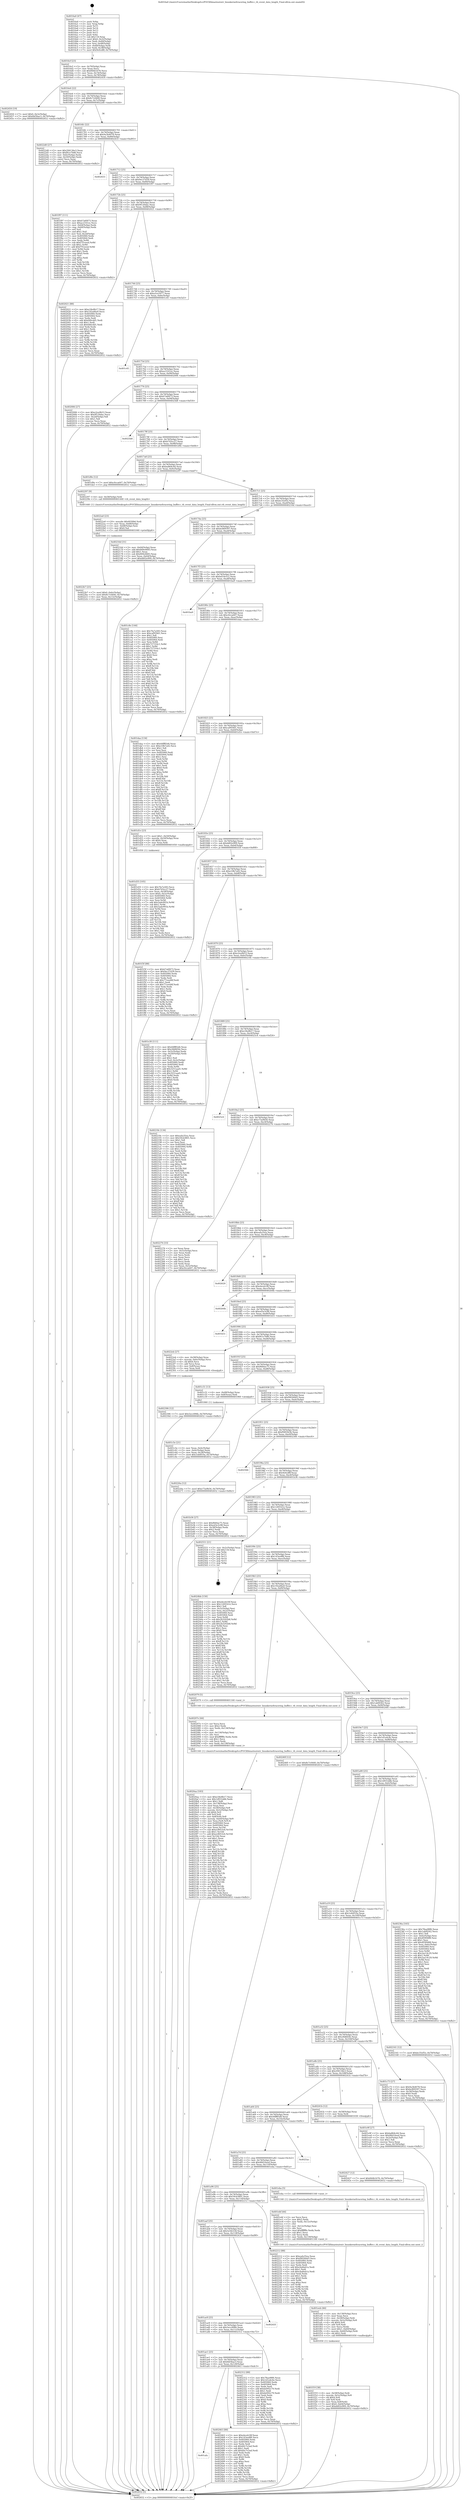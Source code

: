 digraph "0x4016a0" {
  label = "0x4016a0 (/mnt/c/Users/mathe/Desktop/tcc/POCII/binaries/extr_linuxkerneltracering_buffer.c_rb_event_data_length_Final-ollvm.out::main(0))"
  labelloc = "t"
  node[shape=record]

  Entry [label="",width=0.3,height=0.3,shape=circle,fillcolor=black,style=filled]
  "0x4016cf" [label="{
     0x4016cf [23]\l
     | [instrs]\l
     &nbsp;&nbsp;0x4016cf \<+3\>: mov -0x70(%rbp),%eax\l
     &nbsp;&nbsp;0x4016d2 \<+2\>: mov %eax,%ecx\l
     &nbsp;&nbsp;0x4016d4 \<+6\>: sub $0x844b1676,%ecx\l
     &nbsp;&nbsp;0x4016da \<+3\>: mov %eax,-0x74(%rbp)\l
     &nbsp;&nbsp;0x4016dd \<+3\>: mov %ecx,-0x78(%rbp)\l
     &nbsp;&nbsp;0x4016e0 \<+6\>: je 0000000000402450 \<main+0xdb0\>\l
  }"]
  "0x402450" [label="{
     0x402450 [19]\l
     | [instrs]\l
     &nbsp;&nbsp;0x402450 \<+7\>: movl $0x0,-0x3c(%rbp)\l
     &nbsp;&nbsp;0x402457 \<+7\>: movl $0x6bf3bac3,-0x70(%rbp)\l
     &nbsp;&nbsp;0x40245e \<+5\>: jmp 0000000000402652 \<main+0xfb2\>\l
  }"]
  "0x4016e6" [label="{
     0x4016e6 [22]\l
     | [instrs]\l
     &nbsp;&nbsp;0x4016e6 \<+5\>: jmp 00000000004016eb \<main+0x4b\>\l
     &nbsp;&nbsp;0x4016eb \<+3\>: mov -0x74(%rbp),%eax\l
     &nbsp;&nbsp;0x4016ee \<+5\>: sub $0x8c7c0440,%eax\l
     &nbsp;&nbsp;0x4016f3 \<+3\>: mov %eax,-0x7c(%rbp)\l
     &nbsp;&nbsp;0x4016f6 \<+6\>: je 00000000004022d0 \<main+0xc30\>\l
  }"]
  Exit [label="",width=0.3,height=0.3,shape=circle,fillcolor=black,style=filled,peripheries=2]
  "0x4022d0" [label="{
     0x4022d0 [27]\l
     | [instrs]\l
     &nbsp;&nbsp;0x4022d0 \<+5\>: mov $0x294136e3,%eax\l
     &nbsp;&nbsp;0x4022d5 \<+5\>: mov $0xf61e7b80,%ecx\l
     &nbsp;&nbsp;0x4022da \<+3\>: mov -0x6c(%rbp),%edx\l
     &nbsp;&nbsp;0x4022dd \<+3\>: cmp -0x50(%rbp),%edx\l
     &nbsp;&nbsp;0x4022e0 \<+3\>: cmovl %ecx,%eax\l
     &nbsp;&nbsp;0x4022e3 \<+3\>: mov %eax,-0x70(%rbp)\l
     &nbsp;&nbsp;0x4022e6 \<+5\>: jmp 0000000000402652 \<main+0xfb2\>\l
  }"]
  "0x4016fc" [label="{
     0x4016fc [22]\l
     | [instrs]\l
     &nbsp;&nbsp;0x4016fc \<+5\>: jmp 0000000000401701 \<main+0x61\>\l
     &nbsp;&nbsp;0x401701 \<+3\>: mov -0x74(%rbp),%eax\l
     &nbsp;&nbsp;0x401704 \<+5\>: sub $0x9a3b4078,%eax\l
     &nbsp;&nbsp;0x401709 \<+3\>: mov %eax,-0x80(%rbp)\l
     &nbsp;&nbsp;0x40170c \<+6\>: je 0000000000402433 \<main+0xd93\>\l
  }"]
  "0x401afa" [label="{
     0x401afa\l
  }", style=dashed]
  "0x402433" [label="{
     0x402433\l
  }", style=dashed]
  "0x401712" [label="{
     0x401712 [25]\l
     | [instrs]\l
     &nbsp;&nbsp;0x401712 \<+5\>: jmp 0000000000401717 \<main+0x77\>\l
     &nbsp;&nbsp;0x401717 \<+3\>: mov -0x74(%rbp),%eax\l
     &nbsp;&nbsp;0x40171a \<+5\>: sub $0x9ec37d39,%eax\l
     &nbsp;&nbsp;0x40171f \<+6\>: mov %eax,-0x84(%rbp)\l
     &nbsp;&nbsp;0x401725 \<+6\>: je 0000000000401f97 \<main+0x8f7\>\l
  }"]
  "0x402463" [label="{
     0x402463 [88]\l
     | [instrs]\l
     &nbsp;&nbsp;0x402463 \<+5\>: mov $0xebceb18f,%eax\l
     &nbsp;&nbsp;0x402468 \<+5\>: mov $0x143ee8f6,%ecx\l
     &nbsp;&nbsp;0x40246d \<+7\>: mov 0x405060,%edx\l
     &nbsp;&nbsp;0x402474 \<+7\>: mov 0x405064,%esi\l
     &nbsp;&nbsp;0x40247b \<+2\>: mov %edx,%edi\l
     &nbsp;&nbsp;0x40247d \<+6\>: sub $0xb0c7e3ad,%edi\l
     &nbsp;&nbsp;0x402483 \<+3\>: sub $0x1,%edi\l
     &nbsp;&nbsp;0x402486 \<+6\>: add $0xb0c7e3ad,%edi\l
     &nbsp;&nbsp;0x40248c \<+3\>: imul %edi,%edx\l
     &nbsp;&nbsp;0x40248f \<+3\>: and $0x1,%edx\l
     &nbsp;&nbsp;0x402492 \<+3\>: cmp $0x0,%edx\l
     &nbsp;&nbsp;0x402495 \<+4\>: sete %r8b\l
     &nbsp;&nbsp;0x402499 \<+3\>: cmp $0xa,%esi\l
     &nbsp;&nbsp;0x40249c \<+4\>: setl %r9b\l
     &nbsp;&nbsp;0x4024a0 \<+3\>: mov %r8b,%r10b\l
     &nbsp;&nbsp;0x4024a3 \<+3\>: and %r9b,%r10b\l
     &nbsp;&nbsp;0x4024a6 \<+3\>: xor %r9b,%r8b\l
     &nbsp;&nbsp;0x4024a9 \<+3\>: or %r8b,%r10b\l
     &nbsp;&nbsp;0x4024ac \<+4\>: test $0x1,%r10b\l
     &nbsp;&nbsp;0x4024b0 \<+3\>: cmovne %ecx,%eax\l
     &nbsp;&nbsp;0x4024b3 \<+3\>: mov %eax,-0x70(%rbp)\l
     &nbsp;&nbsp;0x4024b6 \<+5\>: jmp 0000000000402652 \<main+0xfb2\>\l
  }"]
  "0x401f97" [label="{
     0x401f97 [111]\l
     | [instrs]\l
     &nbsp;&nbsp;0x401f97 \<+5\>: mov $0xb7a6f473,%eax\l
     &nbsp;&nbsp;0x401f9c \<+5\>: mov $0xac2161ec,%ecx\l
     &nbsp;&nbsp;0x401fa1 \<+3\>: mov -0x64(%rbp),%edx\l
     &nbsp;&nbsp;0x401fa4 \<+3\>: cmp -0x60(%rbp),%edx\l
     &nbsp;&nbsp;0x401fa7 \<+4\>: setl %sil\l
     &nbsp;&nbsp;0x401fab \<+4\>: and $0x1,%sil\l
     &nbsp;&nbsp;0x401faf \<+4\>: mov %sil,-0x2d(%rbp)\l
     &nbsp;&nbsp;0x401fb3 \<+7\>: mov 0x405060,%edx\l
     &nbsp;&nbsp;0x401fba \<+7\>: mov 0x405064,%edi\l
     &nbsp;&nbsp;0x401fc1 \<+3\>: mov %edx,%r8d\l
     &nbsp;&nbsp;0x401fc4 \<+7\>: sub $0xf7f1eeed,%r8d\l
     &nbsp;&nbsp;0x401fcb \<+4\>: sub $0x1,%r8d\l
     &nbsp;&nbsp;0x401fcf \<+7\>: add $0xf7f1eeed,%r8d\l
     &nbsp;&nbsp;0x401fd6 \<+4\>: imul %r8d,%edx\l
     &nbsp;&nbsp;0x401fda \<+3\>: and $0x1,%edx\l
     &nbsp;&nbsp;0x401fdd \<+3\>: cmp $0x0,%edx\l
     &nbsp;&nbsp;0x401fe0 \<+4\>: sete %sil\l
     &nbsp;&nbsp;0x401fe4 \<+3\>: cmp $0xa,%edi\l
     &nbsp;&nbsp;0x401fe7 \<+4\>: setl %r9b\l
     &nbsp;&nbsp;0x401feb \<+3\>: mov %sil,%r10b\l
     &nbsp;&nbsp;0x401fee \<+3\>: and %r9b,%r10b\l
     &nbsp;&nbsp;0x401ff1 \<+3\>: xor %r9b,%sil\l
     &nbsp;&nbsp;0x401ff4 \<+3\>: or %sil,%r10b\l
     &nbsp;&nbsp;0x401ff7 \<+4\>: test $0x1,%r10b\l
     &nbsp;&nbsp;0x401ffb \<+3\>: cmovne %ecx,%eax\l
     &nbsp;&nbsp;0x401ffe \<+3\>: mov %eax,-0x70(%rbp)\l
     &nbsp;&nbsp;0x402001 \<+5\>: jmp 0000000000402652 \<main+0xfb2\>\l
  }"]
  "0x40172b" [label="{
     0x40172b [25]\l
     | [instrs]\l
     &nbsp;&nbsp;0x40172b \<+5\>: jmp 0000000000401730 \<main+0x90\>\l
     &nbsp;&nbsp;0x401730 \<+3\>: mov -0x74(%rbp),%eax\l
     &nbsp;&nbsp;0x401733 \<+5\>: sub $0x9f126dac,%eax\l
     &nbsp;&nbsp;0x401738 \<+6\>: mov %eax,-0x88(%rbp)\l
     &nbsp;&nbsp;0x40173e \<+6\>: je 0000000000402021 \<main+0x981\>\l
  }"]
  "0x402427" [label="{
     0x402427 [12]\l
     | [instrs]\l
     &nbsp;&nbsp;0x402427 \<+7\>: movl $0x844b1676,-0x70(%rbp)\l
     &nbsp;&nbsp;0x40242e \<+5\>: jmp 0000000000402652 \<main+0xfb2\>\l
  }"]
  "0x402021" [label="{
     0x402021 [88]\l
     | [instrs]\l
     &nbsp;&nbsp;0x402021 \<+5\>: mov $0xe34e8b17,%eax\l
     &nbsp;&nbsp;0x402026 \<+5\>: mov $0x192a06a9,%ecx\l
     &nbsp;&nbsp;0x40202b \<+7\>: mov 0x405060,%edx\l
     &nbsp;&nbsp;0x402032 \<+7\>: mov 0x405064,%esi\l
     &nbsp;&nbsp;0x402039 \<+2\>: mov %edx,%edi\l
     &nbsp;&nbsp;0x40203b \<+6\>: add $0x646cdd1,%edi\l
     &nbsp;&nbsp;0x402041 \<+3\>: sub $0x1,%edi\l
     &nbsp;&nbsp;0x402044 \<+6\>: sub $0x646cdd1,%edi\l
     &nbsp;&nbsp;0x40204a \<+3\>: imul %edi,%edx\l
     &nbsp;&nbsp;0x40204d \<+3\>: and $0x1,%edx\l
     &nbsp;&nbsp;0x402050 \<+3\>: cmp $0x0,%edx\l
     &nbsp;&nbsp;0x402053 \<+4\>: sete %r8b\l
     &nbsp;&nbsp;0x402057 \<+3\>: cmp $0xa,%esi\l
     &nbsp;&nbsp;0x40205a \<+4\>: setl %r9b\l
     &nbsp;&nbsp;0x40205e \<+3\>: mov %r8b,%r10b\l
     &nbsp;&nbsp;0x402061 \<+3\>: and %r9b,%r10b\l
     &nbsp;&nbsp;0x402064 \<+3\>: xor %r9b,%r8b\l
     &nbsp;&nbsp;0x402067 \<+3\>: or %r8b,%r10b\l
     &nbsp;&nbsp;0x40206a \<+4\>: test $0x1,%r10b\l
     &nbsp;&nbsp;0x40206e \<+3\>: cmovne %ecx,%eax\l
     &nbsp;&nbsp;0x402071 \<+3\>: mov %eax,-0x70(%rbp)\l
     &nbsp;&nbsp;0x402074 \<+5\>: jmp 0000000000402652 \<main+0xfb2\>\l
  }"]
  "0x401744" [label="{
     0x401744 [25]\l
     | [instrs]\l
     &nbsp;&nbsp;0x401744 \<+5\>: jmp 0000000000401749 \<main+0xa9\>\l
     &nbsp;&nbsp;0x401749 \<+3\>: mov -0x74(%rbp),%eax\l
     &nbsp;&nbsp;0x40174c \<+5\>: sub $0xa5ce5977,%eax\l
     &nbsp;&nbsp;0x401751 \<+6\>: mov %eax,-0x8c(%rbp)\l
     &nbsp;&nbsp;0x401757 \<+6\>: je 0000000000401c45 \<main+0x5a5\>\l
  }"]
  "0x401ae1" [label="{
     0x401ae1 [25]\l
     | [instrs]\l
     &nbsp;&nbsp;0x401ae1 \<+5\>: jmp 0000000000401ae6 \<main+0x446\>\l
     &nbsp;&nbsp;0x401ae6 \<+3\>: mov -0x74(%rbp),%eax\l
     &nbsp;&nbsp;0x401ae9 \<+5\>: sub $0x6bf3bac3,%eax\l
     &nbsp;&nbsp;0x401aee \<+6\>: mov %eax,-0x120(%rbp)\l
     &nbsp;&nbsp;0x401af4 \<+6\>: je 0000000000402463 \<main+0xdc3\>\l
  }"]
  "0x401c45" [label="{
     0x401c45\l
  }", style=dashed]
  "0x40175d" [label="{
     0x40175d [25]\l
     | [instrs]\l
     &nbsp;&nbsp;0x40175d \<+5\>: jmp 0000000000401762 \<main+0xc2\>\l
     &nbsp;&nbsp;0x401762 \<+3\>: mov -0x74(%rbp),%eax\l
     &nbsp;&nbsp;0x401765 \<+5\>: sub $0xac2161ec,%eax\l
     &nbsp;&nbsp;0x40176a \<+6\>: mov %eax,-0x90(%rbp)\l
     &nbsp;&nbsp;0x401770 \<+6\>: je 0000000000402006 \<main+0x966\>\l
  }"]
  "0x402312" [label="{
     0x402312 [88]\l
     | [instrs]\l
     &nbsp;&nbsp;0x402312 \<+5\>: mov $0x78aa98f6,%eax\l
     &nbsp;&nbsp;0x402317 \<+5\>: mov $0x1d1edc4e,%ecx\l
     &nbsp;&nbsp;0x40231c \<+7\>: mov 0x405060,%edx\l
     &nbsp;&nbsp;0x402323 \<+7\>: mov 0x405064,%esi\l
     &nbsp;&nbsp;0x40232a \<+2\>: mov %edx,%edi\l
     &nbsp;&nbsp;0x40232c \<+6\>: add $0xbe092c79,%edi\l
     &nbsp;&nbsp;0x402332 \<+3\>: sub $0x1,%edi\l
     &nbsp;&nbsp;0x402335 \<+6\>: sub $0xbe092c79,%edi\l
     &nbsp;&nbsp;0x40233b \<+3\>: imul %edi,%edx\l
     &nbsp;&nbsp;0x40233e \<+3\>: and $0x1,%edx\l
     &nbsp;&nbsp;0x402341 \<+3\>: cmp $0x0,%edx\l
     &nbsp;&nbsp;0x402344 \<+4\>: sete %r8b\l
     &nbsp;&nbsp;0x402348 \<+3\>: cmp $0xa,%esi\l
     &nbsp;&nbsp;0x40234b \<+4\>: setl %r9b\l
     &nbsp;&nbsp;0x40234f \<+3\>: mov %r8b,%r10b\l
     &nbsp;&nbsp;0x402352 \<+3\>: and %r9b,%r10b\l
     &nbsp;&nbsp;0x402355 \<+3\>: xor %r9b,%r8b\l
     &nbsp;&nbsp;0x402358 \<+3\>: or %r8b,%r10b\l
     &nbsp;&nbsp;0x40235b \<+4\>: test $0x1,%r10b\l
     &nbsp;&nbsp;0x40235f \<+3\>: cmovne %ecx,%eax\l
     &nbsp;&nbsp;0x402362 \<+3\>: mov %eax,-0x70(%rbp)\l
     &nbsp;&nbsp;0x402365 \<+5\>: jmp 0000000000402652 \<main+0xfb2\>\l
  }"]
  "0x402006" [label="{
     0x402006 [27]\l
     | [instrs]\l
     &nbsp;&nbsp;0x402006 \<+5\>: mov $0xe2ea9b53,%eax\l
     &nbsp;&nbsp;0x40200b \<+5\>: mov $0x9f126dac,%ecx\l
     &nbsp;&nbsp;0x402010 \<+3\>: mov -0x2d(%rbp),%dl\l
     &nbsp;&nbsp;0x402013 \<+3\>: test $0x1,%dl\l
     &nbsp;&nbsp;0x402016 \<+3\>: cmovne %ecx,%eax\l
     &nbsp;&nbsp;0x402019 \<+3\>: mov %eax,-0x70(%rbp)\l
     &nbsp;&nbsp;0x40201c \<+5\>: jmp 0000000000402652 \<main+0xfb2\>\l
  }"]
  "0x401776" [label="{
     0x401776 [25]\l
     | [instrs]\l
     &nbsp;&nbsp;0x401776 \<+5\>: jmp 000000000040177b \<main+0xdb\>\l
     &nbsp;&nbsp;0x40177b \<+3\>: mov -0x74(%rbp),%eax\l
     &nbsp;&nbsp;0x40177e \<+5\>: sub $0xb7a6f473,%eax\l
     &nbsp;&nbsp;0x401783 \<+6\>: mov %eax,-0x94(%rbp)\l
     &nbsp;&nbsp;0x401789 \<+6\>: je 00000000004025b8 \<main+0xf18\>\l
  }"]
  "0x401ac8" [label="{
     0x401ac8 [25]\l
     | [instrs]\l
     &nbsp;&nbsp;0x401ac8 \<+5\>: jmp 0000000000401acd \<main+0x42d\>\l
     &nbsp;&nbsp;0x401acd \<+3\>: mov -0x74(%rbp),%eax\l
     &nbsp;&nbsp;0x401ad0 \<+5\>: sub $0x5ecc496b,%eax\l
     &nbsp;&nbsp;0x401ad5 \<+6\>: mov %eax,-0x11c(%rbp)\l
     &nbsp;&nbsp;0x401adb \<+6\>: je 0000000000402312 \<main+0xc72\>\l
  }"]
  "0x4025b8" [label="{
     0x4025b8\l
  }", style=dashed]
  "0x40178f" [label="{
     0x40178f [25]\l
     | [instrs]\l
     &nbsp;&nbsp;0x40178f \<+5\>: jmp 0000000000401794 \<main+0xf4\>\l
     &nbsp;&nbsp;0x401794 \<+3\>: mov -0x74(%rbp),%eax\l
     &nbsp;&nbsp;0x401797 \<+5\>: sub $0xb7d3cc27,%eax\l
     &nbsp;&nbsp;0x40179c \<+6\>: mov %eax,-0x98(%rbp)\l
     &nbsp;&nbsp;0x4017a2 \<+6\>: je 0000000000401d9e \<main+0x6fe\>\l
  }"]
  "0x40243f" [label="{
     0x40243f\l
  }", style=dashed]
  "0x401d9e" [label="{
     0x401d9e [12]\l
     | [instrs]\l
     &nbsp;&nbsp;0x401d9e \<+7\>: movl $0xc0cca647,-0x70(%rbp)\l
     &nbsp;&nbsp;0x401da5 \<+5\>: jmp 0000000000402652 \<main+0xfb2\>\l
  }"]
  "0x4017a8" [label="{
     0x4017a8 [25]\l
     | [instrs]\l
     &nbsp;&nbsp;0x4017a8 \<+5\>: jmp 00000000004017ad \<main+0x10d\>\l
     &nbsp;&nbsp;0x4017ad \<+3\>: mov -0x74(%rbp),%eax\l
     &nbsp;&nbsp;0x4017b0 \<+5\>: sub $0xba864c44,%eax\l
     &nbsp;&nbsp;0x4017b5 \<+6\>: mov %eax,-0x9c(%rbp)\l
     &nbsp;&nbsp;0x4017bb \<+6\>: je 0000000000402297 \<main+0xbf7\>\l
  }"]
  "0x402306" [label="{
     0x402306 [12]\l
     | [instrs]\l
     &nbsp;&nbsp;0x402306 \<+7\>: movl $0x5ecc496b,-0x70(%rbp)\l
     &nbsp;&nbsp;0x40230d \<+5\>: jmp 0000000000402652 \<main+0xfb2\>\l
  }"]
  "0x402297" [label="{
     0x402297 [9]\l
     | [instrs]\l
     &nbsp;&nbsp;0x402297 \<+4\>: mov -0x58(%rbp),%rdi\l
     &nbsp;&nbsp;0x40229b \<+5\>: call 0000000000401440 \<rb_event_data_length\>\l
     | [calls]\l
     &nbsp;&nbsp;0x401440 \{1\} (/mnt/c/Users/mathe/Desktop/tcc/POCII/binaries/extr_linuxkerneltracering_buffer.c_rb_event_data_length_Final-ollvm.out::rb_event_data_length)\l
  }"]
  "0x4017c1" [label="{
     0x4017c1 [25]\l
     | [instrs]\l
     &nbsp;&nbsp;0x4017c1 \<+5\>: jmp 00000000004017c6 \<main+0x126\>\l
     &nbsp;&nbsp;0x4017c6 \<+3\>: mov -0x74(%rbp),%eax\l
     &nbsp;&nbsp;0x4017c9 \<+5\>: sub $0xbc35ef5e,%eax\l
     &nbsp;&nbsp;0x4017ce \<+6\>: mov %eax,-0xa0(%rbp)\l
     &nbsp;&nbsp;0x4017d4 \<+6\>: je 000000000040216d \<main+0xacd\>\l
  }"]
  "0x4022b7" [label="{
     0x4022b7 [25]\l
     | [instrs]\l
     &nbsp;&nbsp;0x4022b7 \<+7\>: movl $0x0,-0x6c(%rbp)\l
     &nbsp;&nbsp;0x4022be \<+7\>: movl $0x8c7c0440,-0x70(%rbp)\l
     &nbsp;&nbsp;0x4022c5 \<+6\>: mov %eax,-0x13c(%rbp)\l
     &nbsp;&nbsp;0x4022cb \<+5\>: jmp 0000000000402652 \<main+0xfb2\>\l
  }"]
  "0x40216d" [label="{
     0x40216d [31]\l
     | [instrs]\l
     &nbsp;&nbsp;0x40216d \<+3\>: mov -0x64(%rbp),%eax\l
     &nbsp;&nbsp;0x402170 \<+5\>: add $0x849e4683,%eax\l
     &nbsp;&nbsp;0x402175 \<+3\>: add $0x1,%eax\l
     &nbsp;&nbsp;0x402178 \<+5\>: sub $0x849e4683,%eax\l
     &nbsp;&nbsp;0x40217d \<+3\>: mov %eax,-0x64(%rbp)\l
     &nbsp;&nbsp;0x402180 \<+7\>: movl $0xdd02e909,-0x70(%rbp)\l
     &nbsp;&nbsp;0x402187 \<+5\>: jmp 0000000000402652 \<main+0xfb2\>\l
  }"]
  "0x4017da" [label="{
     0x4017da [25]\l
     | [instrs]\l
     &nbsp;&nbsp;0x4017da \<+5\>: jmp 00000000004017df \<main+0x13f\>\l
     &nbsp;&nbsp;0x4017df \<+3\>: mov -0x74(%rbp),%eax\l
     &nbsp;&nbsp;0x4017e2 \<+5\>: sub $0xbc809397,%eax\l
     &nbsp;&nbsp;0x4017e7 \<+6\>: mov %eax,-0xa4(%rbp)\l
     &nbsp;&nbsp;0x4017ed \<+6\>: je 0000000000401c8e \<main+0x5ee\>\l
  }"]
  "0x4022a0" [label="{
     0x4022a0 [23]\l
     | [instrs]\l
     &nbsp;&nbsp;0x4022a0 \<+10\>: movabs $0x4030b6,%rdi\l
     &nbsp;&nbsp;0x4022aa \<+3\>: mov %eax,-0x68(%rbp)\l
     &nbsp;&nbsp;0x4022ad \<+3\>: mov -0x68(%rbp),%esi\l
     &nbsp;&nbsp;0x4022b0 \<+2\>: mov $0x0,%al\l
     &nbsp;&nbsp;0x4022b2 \<+5\>: call 0000000000401040 \<printf@plt\>\l
     | [calls]\l
     &nbsp;&nbsp;0x401040 \{1\} (unknown)\l
  }"]
  "0x401c8e" [label="{
     0x401c8e [144]\l
     | [instrs]\l
     &nbsp;&nbsp;0x401c8e \<+5\>: mov $0x7fa7a583,%eax\l
     &nbsp;&nbsp;0x401c93 \<+5\>: mov $0xcaf959d1,%ecx\l
     &nbsp;&nbsp;0x401c98 \<+2\>: mov $0x1,%dl\l
     &nbsp;&nbsp;0x401c9a \<+7\>: mov 0x405060,%esi\l
     &nbsp;&nbsp;0x401ca1 \<+7\>: mov 0x405064,%edi\l
     &nbsp;&nbsp;0x401ca8 \<+3\>: mov %esi,%r8d\l
     &nbsp;&nbsp;0x401cab \<+7\>: add $0x727316c1,%r8d\l
     &nbsp;&nbsp;0x401cb2 \<+4\>: sub $0x1,%r8d\l
     &nbsp;&nbsp;0x401cb6 \<+7\>: sub $0x727316c1,%r8d\l
     &nbsp;&nbsp;0x401cbd \<+4\>: imul %r8d,%esi\l
     &nbsp;&nbsp;0x401cc1 \<+3\>: and $0x1,%esi\l
     &nbsp;&nbsp;0x401cc4 \<+3\>: cmp $0x0,%esi\l
     &nbsp;&nbsp;0x401cc7 \<+4\>: sete %r9b\l
     &nbsp;&nbsp;0x401ccb \<+3\>: cmp $0xa,%edi\l
     &nbsp;&nbsp;0x401cce \<+4\>: setl %r10b\l
     &nbsp;&nbsp;0x401cd2 \<+3\>: mov %r9b,%r11b\l
     &nbsp;&nbsp;0x401cd5 \<+4\>: xor $0xff,%r11b\l
     &nbsp;&nbsp;0x401cd9 \<+3\>: mov %r10b,%bl\l
     &nbsp;&nbsp;0x401cdc \<+3\>: xor $0xff,%bl\l
     &nbsp;&nbsp;0x401cdf \<+3\>: xor $0x0,%dl\l
     &nbsp;&nbsp;0x401ce2 \<+3\>: mov %r11b,%r14b\l
     &nbsp;&nbsp;0x401ce5 \<+4\>: and $0x0,%r14b\l
     &nbsp;&nbsp;0x401ce9 \<+3\>: and %dl,%r9b\l
     &nbsp;&nbsp;0x401cec \<+3\>: mov %bl,%r15b\l
     &nbsp;&nbsp;0x401cef \<+4\>: and $0x0,%r15b\l
     &nbsp;&nbsp;0x401cf3 \<+3\>: and %dl,%r10b\l
     &nbsp;&nbsp;0x401cf6 \<+3\>: or %r9b,%r14b\l
     &nbsp;&nbsp;0x401cf9 \<+3\>: or %r10b,%r15b\l
     &nbsp;&nbsp;0x401cfc \<+3\>: xor %r15b,%r14b\l
     &nbsp;&nbsp;0x401cff \<+3\>: or %bl,%r11b\l
     &nbsp;&nbsp;0x401d02 \<+4\>: xor $0xff,%r11b\l
     &nbsp;&nbsp;0x401d06 \<+3\>: or $0x0,%dl\l
     &nbsp;&nbsp;0x401d09 \<+3\>: and %dl,%r11b\l
     &nbsp;&nbsp;0x401d0c \<+3\>: or %r11b,%r14b\l
     &nbsp;&nbsp;0x401d0f \<+4\>: test $0x1,%r14b\l
     &nbsp;&nbsp;0x401d13 \<+3\>: cmovne %ecx,%eax\l
     &nbsp;&nbsp;0x401d16 \<+3\>: mov %eax,-0x70(%rbp)\l
     &nbsp;&nbsp;0x401d19 \<+5\>: jmp 0000000000402652 \<main+0xfb2\>\l
  }"]
  "0x4017f3" [label="{
     0x4017f3 [25]\l
     | [instrs]\l
     &nbsp;&nbsp;0x4017f3 \<+5\>: jmp 00000000004017f8 \<main+0x158\>\l
     &nbsp;&nbsp;0x4017f8 \<+3\>: mov -0x74(%rbp),%eax\l
     &nbsp;&nbsp;0x4017fb \<+5\>: sub $0xbd10e5c2,%eax\l
     &nbsp;&nbsp;0x401800 \<+6\>: mov %eax,-0xa8(%rbp)\l
     &nbsp;&nbsp;0x401806 \<+6\>: je 0000000000401ba9 \<main+0x509\>\l
  }"]
  "0x401aaf" [label="{
     0x401aaf [25]\l
     | [instrs]\l
     &nbsp;&nbsp;0x401aaf \<+5\>: jmp 0000000000401ab4 \<main+0x414\>\l
     &nbsp;&nbsp;0x401ab4 \<+3\>: mov -0x74(%rbp),%eax\l
     &nbsp;&nbsp;0x401ab7 \<+5\>: sub $0x5e5fe534,%eax\l
     &nbsp;&nbsp;0x401abc \<+6\>: mov %eax,-0x118(%rbp)\l
     &nbsp;&nbsp;0x401ac2 \<+6\>: je 000000000040243f \<main+0xd9f\>\l
  }"]
  "0x401ba9" [label="{
     0x401ba9\l
  }", style=dashed]
  "0x40180c" [label="{
     0x40180c [25]\l
     | [instrs]\l
     &nbsp;&nbsp;0x40180c \<+5\>: jmp 0000000000401811 \<main+0x171\>\l
     &nbsp;&nbsp;0x401811 \<+3\>: mov -0x74(%rbp),%eax\l
     &nbsp;&nbsp;0x401814 \<+5\>: sub $0xc0cca647,%eax\l
     &nbsp;&nbsp;0x401819 \<+6\>: mov %eax,-0xac(%rbp)\l
     &nbsp;&nbsp;0x40181f \<+6\>: je 0000000000401daa \<main+0x70a\>\l
  }"]
  "0x402212" [label="{
     0x402212 [88]\l
     | [instrs]\l
     &nbsp;&nbsp;0x402212 \<+5\>: mov $0xeafa35ea,%eax\l
     &nbsp;&nbsp;0x402217 \<+5\>: mov $0xf90260d3,%ecx\l
     &nbsp;&nbsp;0x40221c \<+7\>: mov 0x405060,%edx\l
     &nbsp;&nbsp;0x402223 \<+7\>: mov 0x405064,%esi\l
     &nbsp;&nbsp;0x40222a \<+2\>: mov %edx,%edi\l
     &nbsp;&nbsp;0x40222c \<+6\>: add $0xcba8ab1a,%edi\l
     &nbsp;&nbsp;0x402232 \<+3\>: sub $0x1,%edi\l
     &nbsp;&nbsp;0x402235 \<+6\>: sub $0xcba8ab1a,%edi\l
     &nbsp;&nbsp;0x40223b \<+3\>: imul %edi,%edx\l
     &nbsp;&nbsp;0x40223e \<+3\>: and $0x1,%edx\l
     &nbsp;&nbsp;0x402241 \<+3\>: cmp $0x0,%edx\l
     &nbsp;&nbsp;0x402244 \<+4\>: sete %r8b\l
     &nbsp;&nbsp;0x402248 \<+3\>: cmp $0xa,%esi\l
     &nbsp;&nbsp;0x40224b \<+4\>: setl %r9b\l
     &nbsp;&nbsp;0x40224f \<+3\>: mov %r8b,%r10b\l
     &nbsp;&nbsp;0x402252 \<+3\>: and %r9b,%r10b\l
     &nbsp;&nbsp;0x402255 \<+3\>: xor %r9b,%r8b\l
     &nbsp;&nbsp;0x402258 \<+3\>: or %r8b,%r10b\l
     &nbsp;&nbsp;0x40225b \<+4\>: test $0x1,%r10b\l
     &nbsp;&nbsp;0x40225f \<+3\>: cmovne %ecx,%eax\l
     &nbsp;&nbsp;0x402262 \<+3\>: mov %eax,-0x70(%rbp)\l
     &nbsp;&nbsp;0x402265 \<+5\>: jmp 0000000000402652 \<main+0xfb2\>\l
  }"]
  "0x401daa" [label="{
     0x401daa [134]\l
     | [instrs]\l
     &nbsp;&nbsp;0x401daa \<+5\>: mov $0x44ff85d4,%eax\l
     &nbsp;&nbsp;0x401daf \<+5\>: mov $0xe18b7a42,%ecx\l
     &nbsp;&nbsp;0x401db4 \<+2\>: mov $0x1,%dl\l
     &nbsp;&nbsp;0x401db6 \<+2\>: xor %esi,%esi\l
     &nbsp;&nbsp;0x401db8 \<+7\>: mov 0x405060,%edi\l
     &nbsp;&nbsp;0x401dbf \<+8\>: mov 0x405064,%r8d\l
     &nbsp;&nbsp;0x401dc7 \<+3\>: sub $0x1,%esi\l
     &nbsp;&nbsp;0x401dca \<+3\>: mov %edi,%r9d\l
     &nbsp;&nbsp;0x401dcd \<+3\>: add %esi,%r9d\l
     &nbsp;&nbsp;0x401dd0 \<+4\>: imul %r9d,%edi\l
     &nbsp;&nbsp;0x401dd4 \<+3\>: and $0x1,%edi\l
     &nbsp;&nbsp;0x401dd7 \<+3\>: cmp $0x0,%edi\l
     &nbsp;&nbsp;0x401dda \<+4\>: sete %r10b\l
     &nbsp;&nbsp;0x401dde \<+4\>: cmp $0xa,%r8d\l
     &nbsp;&nbsp;0x401de2 \<+4\>: setl %r11b\l
     &nbsp;&nbsp;0x401de6 \<+3\>: mov %r10b,%bl\l
     &nbsp;&nbsp;0x401de9 \<+3\>: xor $0xff,%bl\l
     &nbsp;&nbsp;0x401dec \<+3\>: mov %r11b,%r14b\l
     &nbsp;&nbsp;0x401def \<+4\>: xor $0xff,%r14b\l
     &nbsp;&nbsp;0x401df3 \<+3\>: xor $0x1,%dl\l
     &nbsp;&nbsp;0x401df6 \<+3\>: mov %bl,%r15b\l
     &nbsp;&nbsp;0x401df9 \<+4\>: and $0xff,%r15b\l
     &nbsp;&nbsp;0x401dfd \<+3\>: and %dl,%r10b\l
     &nbsp;&nbsp;0x401e00 \<+3\>: mov %r14b,%r12b\l
     &nbsp;&nbsp;0x401e03 \<+4\>: and $0xff,%r12b\l
     &nbsp;&nbsp;0x401e07 \<+3\>: and %dl,%r11b\l
     &nbsp;&nbsp;0x401e0a \<+3\>: or %r10b,%r15b\l
     &nbsp;&nbsp;0x401e0d \<+3\>: or %r11b,%r12b\l
     &nbsp;&nbsp;0x401e10 \<+3\>: xor %r12b,%r15b\l
     &nbsp;&nbsp;0x401e13 \<+3\>: or %r14b,%bl\l
     &nbsp;&nbsp;0x401e16 \<+3\>: xor $0xff,%bl\l
     &nbsp;&nbsp;0x401e19 \<+3\>: or $0x1,%dl\l
     &nbsp;&nbsp;0x401e1c \<+2\>: and %dl,%bl\l
     &nbsp;&nbsp;0x401e1e \<+3\>: or %bl,%r15b\l
     &nbsp;&nbsp;0x401e21 \<+4\>: test $0x1,%r15b\l
     &nbsp;&nbsp;0x401e25 \<+3\>: cmovne %ecx,%eax\l
     &nbsp;&nbsp;0x401e28 \<+3\>: mov %eax,-0x70(%rbp)\l
     &nbsp;&nbsp;0x401e2b \<+5\>: jmp 0000000000402652 \<main+0xfb2\>\l
  }"]
  "0x401825" [label="{
     0x401825 [25]\l
     | [instrs]\l
     &nbsp;&nbsp;0x401825 \<+5\>: jmp 000000000040182a \<main+0x18a\>\l
     &nbsp;&nbsp;0x40182a \<+3\>: mov -0x74(%rbp),%eax\l
     &nbsp;&nbsp;0x40182d \<+5\>: sub $0xcaf959d1,%eax\l
     &nbsp;&nbsp;0x401832 \<+6\>: mov %eax,-0xb0(%rbp)\l
     &nbsp;&nbsp;0x401838 \<+6\>: je 0000000000401d1e \<main+0x67e\>\l
  }"]
  "0x4020aa" [label="{
     0x4020aa [183]\l
     | [instrs]\l
     &nbsp;&nbsp;0x4020aa \<+5\>: mov $0xe34e8b17,%ecx\l
     &nbsp;&nbsp;0x4020af \<+5\>: mov $0x1d931ddb,%edx\l
     &nbsp;&nbsp;0x4020b4 \<+3\>: mov $0x1,%dil\l
     &nbsp;&nbsp;0x4020b7 \<+6\>: mov -0x138(%rbp),%esi\l
     &nbsp;&nbsp;0x4020bd \<+3\>: imul %eax,%esi\l
     &nbsp;&nbsp;0x4020c0 \<+4\>: mov -0x58(%rbp),%r8\l
     &nbsp;&nbsp;0x4020c4 \<+4\>: movslq -0x5c(%rbp),%r9\l
     &nbsp;&nbsp;0x4020c8 \<+4\>: shl $0x4,%r9\l
     &nbsp;&nbsp;0x4020cc \<+3\>: add %r9,%r8\l
     &nbsp;&nbsp;0x4020cf \<+4\>: mov 0x8(%r8),%r8\l
     &nbsp;&nbsp;0x4020d3 \<+4\>: movslq -0x64(%rbp),%r9\l
     &nbsp;&nbsp;0x4020d7 \<+4\>: mov %esi,(%r8,%r9,4)\l
     &nbsp;&nbsp;0x4020db \<+7\>: mov 0x405060,%eax\l
     &nbsp;&nbsp;0x4020e2 \<+7\>: mov 0x405064,%esi\l
     &nbsp;&nbsp;0x4020e9 \<+3\>: mov %eax,%r10d\l
     &nbsp;&nbsp;0x4020ec \<+7\>: sub $0xec8053c6,%r10d\l
     &nbsp;&nbsp;0x4020f3 \<+4\>: sub $0x1,%r10d\l
     &nbsp;&nbsp;0x4020f7 \<+7\>: add $0xec8053c6,%r10d\l
     &nbsp;&nbsp;0x4020fe \<+4\>: imul %r10d,%eax\l
     &nbsp;&nbsp;0x402102 \<+3\>: and $0x1,%eax\l
     &nbsp;&nbsp;0x402105 \<+3\>: cmp $0x0,%eax\l
     &nbsp;&nbsp;0x402108 \<+4\>: sete %r11b\l
     &nbsp;&nbsp;0x40210c \<+3\>: cmp $0xa,%esi\l
     &nbsp;&nbsp;0x40210f \<+3\>: setl %bl\l
     &nbsp;&nbsp;0x402112 \<+3\>: mov %r11b,%r14b\l
     &nbsp;&nbsp;0x402115 \<+4\>: xor $0xff,%r14b\l
     &nbsp;&nbsp;0x402119 \<+3\>: mov %bl,%r15b\l
     &nbsp;&nbsp;0x40211c \<+4\>: xor $0xff,%r15b\l
     &nbsp;&nbsp;0x402120 \<+4\>: xor $0x0,%dil\l
     &nbsp;&nbsp;0x402124 \<+3\>: mov %r14b,%r12b\l
     &nbsp;&nbsp;0x402127 \<+4\>: and $0x0,%r12b\l
     &nbsp;&nbsp;0x40212b \<+3\>: and %dil,%r11b\l
     &nbsp;&nbsp;0x40212e \<+3\>: mov %r15b,%r13b\l
     &nbsp;&nbsp;0x402131 \<+4\>: and $0x0,%r13b\l
     &nbsp;&nbsp;0x402135 \<+3\>: and %dil,%bl\l
     &nbsp;&nbsp;0x402138 \<+3\>: or %r11b,%r12b\l
     &nbsp;&nbsp;0x40213b \<+3\>: or %bl,%r13b\l
     &nbsp;&nbsp;0x40213e \<+3\>: xor %r13b,%r12b\l
     &nbsp;&nbsp;0x402141 \<+3\>: or %r15b,%r14b\l
     &nbsp;&nbsp;0x402144 \<+4\>: xor $0xff,%r14b\l
     &nbsp;&nbsp;0x402148 \<+4\>: or $0x0,%dil\l
     &nbsp;&nbsp;0x40214c \<+3\>: and %dil,%r14b\l
     &nbsp;&nbsp;0x40214f \<+3\>: or %r14b,%r12b\l
     &nbsp;&nbsp;0x402152 \<+4\>: test $0x1,%r12b\l
     &nbsp;&nbsp;0x402156 \<+3\>: cmovne %edx,%ecx\l
     &nbsp;&nbsp;0x402159 \<+3\>: mov %ecx,-0x70(%rbp)\l
     &nbsp;&nbsp;0x40215c \<+5\>: jmp 0000000000402652 \<main+0xfb2\>\l
  }"]
  "0x401d1e" [label="{
     0x401d1e [23]\l
     | [instrs]\l
     &nbsp;&nbsp;0x401d1e \<+7\>: movl $0x1,-0x50(%rbp)\l
     &nbsp;&nbsp;0x401d25 \<+4\>: movslq -0x50(%rbp),%rax\l
     &nbsp;&nbsp;0x401d29 \<+4\>: shl $0x4,%rax\l
     &nbsp;&nbsp;0x401d2d \<+3\>: mov %rax,%rdi\l
     &nbsp;&nbsp;0x401d30 \<+5\>: call 0000000000401050 \<malloc@plt\>\l
     | [calls]\l
     &nbsp;&nbsp;0x401050 \{1\} (unknown)\l
  }"]
  "0x40183e" [label="{
     0x40183e [25]\l
     | [instrs]\l
     &nbsp;&nbsp;0x40183e \<+5\>: jmp 0000000000401843 \<main+0x1a3\>\l
     &nbsp;&nbsp;0x401843 \<+3\>: mov -0x74(%rbp),%eax\l
     &nbsp;&nbsp;0x401846 \<+5\>: sub $0xdd02e909,%eax\l
     &nbsp;&nbsp;0x40184b \<+6\>: mov %eax,-0xb4(%rbp)\l
     &nbsp;&nbsp;0x401851 \<+6\>: je 0000000000401f3f \<main+0x89f\>\l
  }"]
  "0x40207e" [label="{
     0x40207e [44]\l
     | [instrs]\l
     &nbsp;&nbsp;0x40207e \<+2\>: xor %ecx,%ecx\l
     &nbsp;&nbsp;0x402080 \<+5\>: mov $0x2,%edx\l
     &nbsp;&nbsp;0x402085 \<+6\>: mov %edx,-0x134(%rbp)\l
     &nbsp;&nbsp;0x40208b \<+1\>: cltd\l
     &nbsp;&nbsp;0x40208c \<+6\>: mov -0x134(%rbp),%esi\l
     &nbsp;&nbsp;0x402092 \<+2\>: idiv %esi\l
     &nbsp;&nbsp;0x402094 \<+6\>: imul $0xfffffffe,%edx,%edx\l
     &nbsp;&nbsp;0x40209a \<+3\>: sub $0x1,%ecx\l
     &nbsp;&nbsp;0x40209d \<+2\>: sub %ecx,%edx\l
     &nbsp;&nbsp;0x40209f \<+6\>: mov %edx,-0x138(%rbp)\l
     &nbsp;&nbsp;0x4020a5 \<+5\>: call 0000000000401160 \<next_i\>\l
     | [calls]\l
     &nbsp;&nbsp;0x401160 \{1\} (/mnt/c/Users/mathe/Desktop/tcc/POCII/binaries/extr_linuxkerneltracering_buffer.c_rb_event_data_length_Final-ollvm.out::next_i)\l
  }"]
  "0x401f3f" [label="{
     0x401f3f [88]\l
     | [instrs]\l
     &nbsp;&nbsp;0x401f3f \<+5\>: mov $0xb7a6f473,%eax\l
     &nbsp;&nbsp;0x401f44 \<+5\>: mov $0x9ec37d39,%ecx\l
     &nbsp;&nbsp;0x401f49 \<+7\>: mov 0x405060,%edx\l
     &nbsp;&nbsp;0x401f50 \<+7\>: mov 0x405064,%esi\l
     &nbsp;&nbsp;0x401f57 \<+2\>: mov %edx,%edi\l
     &nbsp;&nbsp;0x401f59 \<+6\>: add $0x77ceed4f,%edi\l
     &nbsp;&nbsp;0x401f5f \<+3\>: sub $0x1,%edi\l
     &nbsp;&nbsp;0x401f62 \<+6\>: sub $0x77ceed4f,%edi\l
     &nbsp;&nbsp;0x401f68 \<+3\>: imul %edi,%edx\l
     &nbsp;&nbsp;0x401f6b \<+3\>: and $0x1,%edx\l
     &nbsp;&nbsp;0x401f6e \<+3\>: cmp $0x0,%edx\l
     &nbsp;&nbsp;0x401f71 \<+4\>: sete %r8b\l
     &nbsp;&nbsp;0x401f75 \<+3\>: cmp $0xa,%esi\l
     &nbsp;&nbsp;0x401f78 \<+4\>: setl %r9b\l
     &nbsp;&nbsp;0x401f7c \<+3\>: mov %r8b,%r10b\l
     &nbsp;&nbsp;0x401f7f \<+3\>: and %r9b,%r10b\l
     &nbsp;&nbsp;0x401f82 \<+3\>: xor %r9b,%r8b\l
     &nbsp;&nbsp;0x401f85 \<+3\>: or %r8b,%r10b\l
     &nbsp;&nbsp;0x401f88 \<+4\>: test $0x1,%r10b\l
     &nbsp;&nbsp;0x401f8c \<+3\>: cmovne %ecx,%eax\l
     &nbsp;&nbsp;0x401f8f \<+3\>: mov %eax,-0x70(%rbp)\l
     &nbsp;&nbsp;0x401f92 \<+5\>: jmp 0000000000402652 \<main+0xfb2\>\l
  }"]
  "0x401857" [label="{
     0x401857 [25]\l
     | [instrs]\l
     &nbsp;&nbsp;0x401857 \<+5\>: jmp 000000000040185c \<main+0x1bc\>\l
     &nbsp;&nbsp;0x40185c \<+3\>: mov -0x74(%rbp),%eax\l
     &nbsp;&nbsp;0x40185f \<+5\>: sub $0xe18b7a42,%eax\l
     &nbsp;&nbsp;0x401864 \<+6\>: mov %eax,-0xb8(%rbp)\l
     &nbsp;&nbsp;0x40186a \<+6\>: je 0000000000401e30 \<main+0x790\>\l
  }"]
  "0x401f19" [label="{
     0x401f19 [38]\l
     | [instrs]\l
     &nbsp;&nbsp;0x401f19 \<+4\>: mov -0x58(%rbp),%rdi\l
     &nbsp;&nbsp;0x401f1d \<+4\>: movslq -0x5c(%rbp),%r8\l
     &nbsp;&nbsp;0x401f21 \<+4\>: shl $0x4,%r8\l
     &nbsp;&nbsp;0x401f25 \<+3\>: add %r8,%rdi\l
     &nbsp;&nbsp;0x401f28 \<+4\>: mov %rax,0x8(%rdi)\l
     &nbsp;&nbsp;0x401f2c \<+7\>: movl $0x0,-0x64(%rbp)\l
     &nbsp;&nbsp;0x401f33 \<+7\>: movl $0xdd02e909,-0x70(%rbp)\l
     &nbsp;&nbsp;0x401f3a \<+5\>: jmp 0000000000402652 \<main+0xfb2\>\l
  }"]
  "0x401e30" [label="{
     0x401e30 [111]\l
     | [instrs]\l
     &nbsp;&nbsp;0x401e30 \<+5\>: mov $0x44ff85d4,%eax\l
     &nbsp;&nbsp;0x401e35 \<+5\>: mov $0x28dfd5fe,%ecx\l
     &nbsp;&nbsp;0x401e3a \<+3\>: mov -0x5c(%rbp),%edx\l
     &nbsp;&nbsp;0x401e3d \<+3\>: cmp -0x50(%rbp),%edx\l
     &nbsp;&nbsp;0x401e40 \<+4\>: setl %sil\l
     &nbsp;&nbsp;0x401e44 \<+4\>: and $0x1,%sil\l
     &nbsp;&nbsp;0x401e48 \<+4\>: mov %sil,-0x2e(%rbp)\l
     &nbsp;&nbsp;0x401e4c \<+7\>: mov 0x405060,%edx\l
     &nbsp;&nbsp;0x401e53 \<+7\>: mov 0x405064,%edi\l
     &nbsp;&nbsp;0x401e5a \<+3\>: mov %edx,%r8d\l
     &nbsp;&nbsp;0x401e5d \<+7\>: add $0x3251aad1,%r8d\l
     &nbsp;&nbsp;0x401e64 \<+4\>: sub $0x1,%r8d\l
     &nbsp;&nbsp;0x401e68 \<+7\>: sub $0x3251aad1,%r8d\l
     &nbsp;&nbsp;0x401e6f \<+4\>: imul %r8d,%edx\l
     &nbsp;&nbsp;0x401e73 \<+3\>: and $0x1,%edx\l
     &nbsp;&nbsp;0x401e76 \<+3\>: cmp $0x0,%edx\l
     &nbsp;&nbsp;0x401e79 \<+4\>: sete %sil\l
     &nbsp;&nbsp;0x401e7d \<+3\>: cmp $0xa,%edi\l
     &nbsp;&nbsp;0x401e80 \<+4\>: setl %r9b\l
     &nbsp;&nbsp;0x401e84 \<+3\>: mov %sil,%r10b\l
     &nbsp;&nbsp;0x401e87 \<+3\>: and %r9b,%r10b\l
     &nbsp;&nbsp;0x401e8a \<+3\>: xor %r9b,%sil\l
     &nbsp;&nbsp;0x401e8d \<+3\>: or %sil,%r10b\l
     &nbsp;&nbsp;0x401e90 \<+4\>: test $0x1,%r10b\l
     &nbsp;&nbsp;0x401e94 \<+3\>: cmovne %ecx,%eax\l
     &nbsp;&nbsp;0x401e97 \<+3\>: mov %eax,-0x70(%rbp)\l
     &nbsp;&nbsp;0x401e9a \<+5\>: jmp 0000000000402652 \<main+0xfb2\>\l
  }"]
  "0x401870" [label="{
     0x401870 [25]\l
     | [instrs]\l
     &nbsp;&nbsp;0x401870 \<+5\>: jmp 0000000000401875 \<main+0x1d5\>\l
     &nbsp;&nbsp;0x401875 \<+3\>: mov -0x74(%rbp),%eax\l
     &nbsp;&nbsp;0x401878 \<+5\>: sub $0xe2ea9b53,%eax\l
     &nbsp;&nbsp;0x40187d \<+6\>: mov %eax,-0xbc(%rbp)\l
     &nbsp;&nbsp;0x401883 \<+6\>: je 000000000040218c \<main+0xaec\>\l
  }"]
  "0x401eeb" [label="{
     0x401eeb [46]\l
     | [instrs]\l
     &nbsp;&nbsp;0x401eeb \<+6\>: mov -0x130(%rbp),%ecx\l
     &nbsp;&nbsp;0x401ef1 \<+3\>: imul %eax,%ecx\l
     &nbsp;&nbsp;0x401ef4 \<+4\>: mov -0x58(%rbp),%rdi\l
     &nbsp;&nbsp;0x401ef8 \<+4\>: movslq -0x5c(%rbp),%r8\l
     &nbsp;&nbsp;0x401efc \<+4\>: shl $0x4,%r8\l
     &nbsp;&nbsp;0x401f00 \<+3\>: add %r8,%rdi\l
     &nbsp;&nbsp;0x401f03 \<+2\>: mov %ecx,(%rdi)\l
     &nbsp;&nbsp;0x401f05 \<+7\>: movl $0x1,-0x60(%rbp)\l
     &nbsp;&nbsp;0x401f0c \<+4\>: movslq -0x60(%rbp),%rdi\l
     &nbsp;&nbsp;0x401f10 \<+4\>: shl $0x2,%rdi\l
     &nbsp;&nbsp;0x401f14 \<+5\>: call 0000000000401050 \<malloc@plt\>\l
     | [calls]\l
     &nbsp;&nbsp;0x401050 \{1\} (unknown)\l
  }"]
  "0x40218c" [label="{
     0x40218c [134]\l
     | [instrs]\l
     &nbsp;&nbsp;0x40218c \<+5\>: mov $0xeafa35ea,%eax\l
     &nbsp;&nbsp;0x402191 \<+5\>: mov $0x59cb3801,%ecx\l
     &nbsp;&nbsp;0x402196 \<+2\>: mov $0x1,%dl\l
     &nbsp;&nbsp;0x402198 \<+2\>: xor %esi,%esi\l
     &nbsp;&nbsp;0x40219a \<+7\>: mov 0x405060,%edi\l
     &nbsp;&nbsp;0x4021a1 \<+8\>: mov 0x405064,%r8d\l
     &nbsp;&nbsp;0x4021a9 \<+3\>: sub $0x1,%esi\l
     &nbsp;&nbsp;0x4021ac \<+3\>: mov %edi,%r9d\l
     &nbsp;&nbsp;0x4021af \<+3\>: add %esi,%r9d\l
     &nbsp;&nbsp;0x4021b2 \<+4\>: imul %r9d,%edi\l
     &nbsp;&nbsp;0x4021b6 \<+3\>: and $0x1,%edi\l
     &nbsp;&nbsp;0x4021b9 \<+3\>: cmp $0x0,%edi\l
     &nbsp;&nbsp;0x4021bc \<+4\>: sete %r10b\l
     &nbsp;&nbsp;0x4021c0 \<+4\>: cmp $0xa,%r8d\l
     &nbsp;&nbsp;0x4021c4 \<+4\>: setl %r11b\l
     &nbsp;&nbsp;0x4021c8 \<+3\>: mov %r10b,%bl\l
     &nbsp;&nbsp;0x4021cb \<+3\>: xor $0xff,%bl\l
     &nbsp;&nbsp;0x4021ce \<+3\>: mov %r11b,%r14b\l
     &nbsp;&nbsp;0x4021d1 \<+4\>: xor $0xff,%r14b\l
     &nbsp;&nbsp;0x4021d5 \<+3\>: xor $0x0,%dl\l
     &nbsp;&nbsp;0x4021d8 \<+3\>: mov %bl,%r15b\l
     &nbsp;&nbsp;0x4021db \<+4\>: and $0x0,%r15b\l
     &nbsp;&nbsp;0x4021df \<+3\>: and %dl,%r10b\l
     &nbsp;&nbsp;0x4021e2 \<+3\>: mov %r14b,%r12b\l
     &nbsp;&nbsp;0x4021e5 \<+4\>: and $0x0,%r12b\l
     &nbsp;&nbsp;0x4021e9 \<+3\>: and %dl,%r11b\l
     &nbsp;&nbsp;0x4021ec \<+3\>: or %r10b,%r15b\l
     &nbsp;&nbsp;0x4021ef \<+3\>: or %r11b,%r12b\l
     &nbsp;&nbsp;0x4021f2 \<+3\>: xor %r12b,%r15b\l
     &nbsp;&nbsp;0x4021f5 \<+3\>: or %r14b,%bl\l
     &nbsp;&nbsp;0x4021f8 \<+3\>: xor $0xff,%bl\l
     &nbsp;&nbsp;0x4021fb \<+3\>: or $0x0,%dl\l
     &nbsp;&nbsp;0x4021fe \<+2\>: and %dl,%bl\l
     &nbsp;&nbsp;0x402200 \<+3\>: or %bl,%r15b\l
     &nbsp;&nbsp;0x402203 \<+4\>: test $0x1,%r15b\l
     &nbsp;&nbsp;0x402207 \<+3\>: cmovne %ecx,%eax\l
     &nbsp;&nbsp;0x40220a \<+3\>: mov %eax,-0x70(%rbp)\l
     &nbsp;&nbsp;0x40220d \<+5\>: jmp 0000000000402652 \<main+0xfb2\>\l
  }"]
  "0x401889" [label="{
     0x401889 [25]\l
     | [instrs]\l
     &nbsp;&nbsp;0x401889 \<+5\>: jmp 000000000040188e \<main+0x1ee\>\l
     &nbsp;&nbsp;0x40188e \<+3\>: mov -0x74(%rbp),%eax\l
     &nbsp;&nbsp;0x401891 \<+5\>: sub $0xe34e8b17,%eax\l
     &nbsp;&nbsp;0x401896 \<+6\>: mov %eax,-0xc0(%rbp)\l
     &nbsp;&nbsp;0x40189c \<+6\>: je 00000000004025c4 \<main+0xf24\>\l
  }"]
  "0x401ebf" [label="{
     0x401ebf [44]\l
     | [instrs]\l
     &nbsp;&nbsp;0x401ebf \<+2\>: xor %ecx,%ecx\l
     &nbsp;&nbsp;0x401ec1 \<+5\>: mov $0x2,%edx\l
     &nbsp;&nbsp;0x401ec6 \<+6\>: mov %edx,-0x12c(%rbp)\l
     &nbsp;&nbsp;0x401ecc \<+1\>: cltd\l
     &nbsp;&nbsp;0x401ecd \<+6\>: mov -0x12c(%rbp),%esi\l
     &nbsp;&nbsp;0x401ed3 \<+2\>: idiv %esi\l
     &nbsp;&nbsp;0x401ed5 \<+6\>: imul $0xfffffffe,%edx,%edx\l
     &nbsp;&nbsp;0x401edb \<+3\>: sub $0x1,%ecx\l
     &nbsp;&nbsp;0x401ede \<+2\>: sub %ecx,%edx\l
     &nbsp;&nbsp;0x401ee0 \<+6\>: mov %edx,-0x130(%rbp)\l
     &nbsp;&nbsp;0x401ee6 \<+5\>: call 0000000000401160 \<next_i\>\l
     | [calls]\l
     &nbsp;&nbsp;0x401160 \{1\} (/mnt/c/Users/mathe/Desktop/tcc/POCII/binaries/extr_linuxkerneltracering_buffer.c_rb_event_data_length_Final-ollvm.out::next_i)\l
  }"]
  "0x4025c4" [label="{
     0x4025c4\l
  }", style=dashed]
  "0x4018a2" [label="{
     0x4018a2 [25]\l
     | [instrs]\l
     &nbsp;&nbsp;0x4018a2 \<+5\>: jmp 00000000004018a7 \<main+0x207\>\l
     &nbsp;&nbsp;0x4018a7 \<+3\>: mov -0x74(%rbp),%eax\l
     &nbsp;&nbsp;0x4018aa \<+5\>: sub $0xe73a9b56,%eax\l
     &nbsp;&nbsp;0x4018af \<+6\>: mov %eax,-0xc4(%rbp)\l
     &nbsp;&nbsp;0x4018b5 \<+6\>: je 0000000000402276 \<main+0xbd6\>\l
  }"]
  "0x401a96" [label="{
     0x401a96 [25]\l
     | [instrs]\l
     &nbsp;&nbsp;0x401a96 \<+5\>: jmp 0000000000401a9b \<main+0x3fb\>\l
     &nbsp;&nbsp;0x401a9b \<+3\>: mov -0x74(%rbp),%eax\l
     &nbsp;&nbsp;0x401a9e \<+5\>: sub $0x59cb3801,%eax\l
     &nbsp;&nbsp;0x401aa3 \<+6\>: mov %eax,-0x114(%rbp)\l
     &nbsp;&nbsp;0x401aa9 \<+6\>: je 0000000000402212 \<main+0xb72\>\l
  }"]
  "0x402276" [label="{
     0x402276 [33]\l
     | [instrs]\l
     &nbsp;&nbsp;0x402276 \<+2\>: xor %eax,%eax\l
     &nbsp;&nbsp;0x402278 \<+3\>: mov -0x5c(%rbp),%ecx\l
     &nbsp;&nbsp;0x40227b \<+2\>: mov %eax,%edx\l
     &nbsp;&nbsp;0x40227d \<+2\>: sub %ecx,%edx\l
     &nbsp;&nbsp;0x40227f \<+2\>: mov %eax,%ecx\l
     &nbsp;&nbsp;0x402281 \<+3\>: sub $0x1,%ecx\l
     &nbsp;&nbsp;0x402284 \<+2\>: add %ecx,%edx\l
     &nbsp;&nbsp;0x402286 \<+2\>: sub %edx,%eax\l
     &nbsp;&nbsp;0x402288 \<+3\>: mov %eax,-0x5c(%rbp)\l
     &nbsp;&nbsp;0x40228b \<+7\>: movl $0xc0cca647,-0x70(%rbp)\l
     &nbsp;&nbsp;0x402292 \<+5\>: jmp 0000000000402652 \<main+0xfb2\>\l
  }"]
  "0x4018bb" [label="{
     0x4018bb [25]\l
     | [instrs]\l
     &nbsp;&nbsp;0x4018bb \<+5\>: jmp 00000000004018c0 \<main+0x220\>\l
     &nbsp;&nbsp;0x4018c0 \<+3\>: mov -0x74(%rbp),%eax\l
     &nbsp;&nbsp;0x4018c3 \<+5\>: sub $0xeafa35ea,%eax\l
     &nbsp;&nbsp;0x4018c8 \<+6\>: mov %eax,-0xc8(%rbp)\l
     &nbsp;&nbsp;0x4018ce \<+6\>: je 0000000000402620 \<main+0xf80\>\l
  }"]
  "0x401eba" [label="{
     0x401eba [5]\l
     | [instrs]\l
     &nbsp;&nbsp;0x401eba \<+5\>: call 0000000000401160 \<next_i\>\l
     | [calls]\l
     &nbsp;&nbsp;0x401160 \{1\} (/mnt/c/Users/mathe/Desktop/tcc/POCII/binaries/extr_linuxkerneltracering_buffer.c_rb_event_data_length_Final-ollvm.out::next_i)\l
  }"]
  "0x402620" [label="{
     0x402620\l
  }", style=dashed]
  "0x4018d4" [label="{
     0x4018d4 [25]\l
     | [instrs]\l
     &nbsp;&nbsp;0x4018d4 \<+5\>: jmp 00000000004018d9 \<main+0x239\>\l
     &nbsp;&nbsp;0x4018d9 \<+3\>: mov -0x74(%rbp),%eax\l
     &nbsp;&nbsp;0x4018dc \<+5\>: sub $0xebceb18f,%eax\l
     &nbsp;&nbsp;0x4018e1 \<+6\>: mov %eax,-0xcc(%rbp)\l
     &nbsp;&nbsp;0x4018e7 \<+6\>: je 000000000040264b \<main+0xfab\>\l
  }"]
  "0x401a7d" [label="{
     0x401a7d [25]\l
     | [instrs]\l
     &nbsp;&nbsp;0x401a7d \<+5\>: jmp 0000000000401a82 \<main+0x3e2\>\l
     &nbsp;&nbsp;0x401a82 \<+3\>: mov -0x74(%rbp),%eax\l
     &nbsp;&nbsp;0x401a85 \<+5\>: sub $0x48d10eed,%eax\l
     &nbsp;&nbsp;0x401a8a \<+6\>: mov %eax,-0x110(%rbp)\l
     &nbsp;&nbsp;0x401a90 \<+6\>: je 0000000000401eba \<main+0x81a\>\l
  }"]
  "0x40264b" [label="{
     0x40264b\l
  }", style=dashed]
  "0x4018ed" [label="{
     0x4018ed [25]\l
     | [instrs]\l
     &nbsp;&nbsp;0x4018ed \<+5\>: jmp 00000000004018f2 \<main+0x252\>\l
     &nbsp;&nbsp;0x4018f2 \<+3\>: mov -0x74(%rbp),%eax\l
     &nbsp;&nbsp;0x4018f5 \<+5\>: sub $0xed3e3c98,%eax\l
     &nbsp;&nbsp;0x4018fa \<+6\>: mov %eax,-0xd0(%rbp)\l
     &nbsp;&nbsp;0x401900 \<+6\>: je 0000000000401b51 \<main+0x4b1\>\l
  }"]
  "0x4025ac" [label="{
     0x4025ac\l
  }", style=dashed]
  "0x401b51" [label="{
     0x401b51\l
  }", style=dashed]
  "0x401906" [label="{
     0x401906 [25]\l
     | [instrs]\l
     &nbsp;&nbsp;0x401906 \<+5\>: jmp 000000000040190b \<main+0x26b\>\l
     &nbsp;&nbsp;0x40190b \<+3\>: mov -0x74(%rbp),%eax\l
     &nbsp;&nbsp;0x40190e \<+5\>: sub $0xf61e7b80,%eax\l
     &nbsp;&nbsp;0x401913 \<+6\>: mov %eax,-0xd4(%rbp)\l
     &nbsp;&nbsp;0x401919 \<+6\>: je 00000000004022eb \<main+0xc4b\>\l
  }"]
  "0x401a64" [label="{
     0x401a64 [25]\l
     | [instrs]\l
     &nbsp;&nbsp;0x401a64 \<+5\>: jmp 0000000000401a69 \<main+0x3c9\>\l
     &nbsp;&nbsp;0x401a69 \<+3\>: mov -0x74(%rbp),%eax\l
     &nbsp;&nbsp;0x401a6c \<+5\>: sub $0x44ff85d4,%eax\l
     &nbsp;&nbsp;0x401a71 \<+6\>: mov %eax,-0x10c(%rbp)\l
     &nbsp;&nbsp;0x401a77 \<+6\>: je 00000000004025ac \<main+0xf0c\>\l
  }"]
  "0x4022eb" [label="{
     0x4022eb [27]\l
     | [instrs]\l
     &nbsp;&nbsp;0x4022eb \<+4\>: mov -0x58(%rbp),%rax\l
     &nbsp;&nbsp;0x4022ef \<+4\>: movslq -0x6c(%rbp),%rcx\l
     &nbsp;&nbsp;0x4022f3 \<+4\>: shl $0x4,%rcx\l
     &nbsp;&nbsp;0x4022f7 \<+3\>: add %rcx,%rax\l
     &nbsp;&nbsp;0x4022fa \<+4\>: mov 0x8(%rax),%rax\l
     &nbsp;&nbsp;0x4022fe \<+3\>: mov %rax,%rdi\l
     &nbsp;&nbsp;0x402301 \<+5\>: call 0000000000401030 \<free@plt\>\l
     | [calls]\l
     &nbsp;&nbsp;0x401030 \{1\} (unknown)\l
  }"]
  "0x40191f" [label="{
     0x40191f [25]\l
     | [instrs]\l
     &nbsp;&nbsp;0x40191f \<+5\>: jmp 0000000000401924 \<main+0x284\>\l
     &nbsp;&nbsp;0x401924 \<+3\>: mov -0x74(%rbp),%eax\l
     &nbsp;&nbsp;0x401927 \<+5\>: sub $0xf660ac75,%eax\l
     &nbsp;&nbsp;0x40192c \<+6\>: mov %eax,-0xd8(%rbp)\l
     &nbsp;&nbsp;0x401932 \<+6\>: je 0000000000401c51 \<main+0x5b1\>\l
  }"]
  "0x40241b" [label="{
     0x40241b [12]\l
     | [instrs]\l
     &nbsp;&nbsp;0x40241b \<+4\>: mov -0x58(%rbp),%rax\l
     &nbsp;&nbsp;0x40241f \<+3\>: mov %rax,%rdi\l
     &nbsp;&nbsp;0x402422 \<+5\>: call 0000000000401030 \<free@plt\>\l
     | [calls]\l
     &nbsp;&nbsp;0x401030 \{1\} (unknown)\l
  }"]
  "0x401c51" [label="{
     0x401c51 [13]\l
     | [instrs]\l
     &nbsp;&nbsp;0x401c51 \<+4\>: mov -0x48(%rbp),%rax\l
     &nbsp;&nbsp;0x401c55 \<+4\>: mov 0x8(%rax),%rdi\l
     &nbsp;&nbsp;0x401c59 \<+5\>: call 0000000000401060 \<atoi@plt\>\l
     | [calls]\l
     &nbsp;&nbsp;0x401060 \{1\} (unknown)\l
  }"]
  "0x401938" [label="{
     0x401938 [25]\l
     | [instrs]\l
     &nbsp;&nbsp;0x401938 \<+5\>: jmp 000000000040193d \<main+0x29d\>\l
     &nbsp;&nbsp;0x40193d \<+3\>: mov -0x74(%rbp),%eax\l
     &nbsp;&nbsp;0x401940 \<+5\>: sub $0xf90260d3,%eax\l
     &nbsp;&nbsp;0x401945 \<+6\>: mov %eax,-0xdc(%rbp)\l
     &nbsp;&nbsp;0x40194b \<+6\>: je 000000000040226a \<main+0xbca\>\l
  }"]
  "0x401a4b" [label="{
     0x401a4b [25]\l
     | [instrs]\l
     &nbsp;&nbsp;0x401a4b \<+5\>: jmp 0000000000401a50 \<main+0x3b0\>\l
     &nbsp;&nbsp;0x401a50 \<+3\>: mov -0x74(%rbp),%eax\l
     &nbsp;&nbsp;0x401a53 \<+5\>: sub $0x294136e3,%eax\l
     &nbsp;&nbsp;0x401a58 \<+6\>: mov %eax,-0x108(%rbp)\l
     &nbsp;&nbsp;0x401a5e \<+6\>: je 000000000040241b \<main+0xd7b\>\l
  }"]
  "0x40226a" [label="{
     0x40226a [12]\l
     | [instrs]\l
     &nbsp;&nbsp;0x40226a \<+7\>: movl $0xe73a9b56,-0x70(%rbp)\l
     &nbsp;&nbsp;0x402271 \<+5\>: jmp 0000000000402652 \<main+0xfb2\>\l
  }"]
  "0x401951" [label="{
     0x401951 [25]\l
     | [instrs]\l
     &nbsp;&nbsp;0x401951 \<+5\>: jmp 0000000000401956 \<main+0x2b6\>\l
     &nbsp;&nbsp;0x401956 \<+3\>: mov -0x74(%rbp),%eax\l
     &nbsp;&nbsp;0x401959 \<+5\>: sub $0xf9493b3b,%eax\l
     &nbsp;&nbsp;0x40195e \<+6\>: mov %eax,-0xe0(%rbp)\l
     &nbsp;&nbsp;0x401964 \<+6\>: je 0000000000402566 \<main+0xec6\>\l
  }"]
  "0x401e9f" [label="{
     0x401e9f [27]\l
     | [instrs]\l
     &nbsp;&nbsp;0x401e9f \<+5\>: mov $0xba864c44,%eax\l
     &nbsp;&nbsp;0x401ea4 \<+5\>: mov $0x48d10eed,%ecx\l
     &nbsp;&nbsp;0x401ea9 \<+3\>: mov -0x2e(%rbp),%dl\l
     &nbsp;&nbsp;0x401eac \<+3\>: test $0x1,%dl\l
     &nbsp;&nbsp;0x401eaf \<+3\>: cmovne %ecx,%eax\l
     &nbsp;&nbsp;0x401eb2 \<+3\>: mov %eax,-0x70(%rbp)\l
     &nbsp;&nbsp;0x401eb5 \<+5\>: jmp 0000000000402652 \<main+0xfb2\>\l
  }"]
  "0x402566" [label="{
     0x402566\l
  }", style=dashed]
  "0x40196a" [label="{
     0x40196a [25]\l
     | [instrs]\l
     &nbsp;&nbsp;0x40196a \<+5\>: jmp 000000000040196f \<main+0x2cf\>\l
     &nbsp;&nbsp;0x40196f \<+3\>: mov -0x74(%rbp),%eax\l
     &nbsp;&nbsp;0x401972 \<+5\>: sub $0x9e0cd8f,%eax\l
     &nbsp;&nbsp;0x401977 \<+6\>: mov %eax,-0xe4(%rbp)\l
     &nbsp;&nbsp;0x40197d \<+6\>: je 0000000000401b36 \<main+0x496\>\l
  }"]
  "0x401d35" [label="{
     0x401d35 [105]\l
     | [instrs]\l
     &nbsp;&nbsp;0x401d35 \<+5\>: mov $0x7fa7a583,%ecx\l
     &nbsp;&nbsp;0x401d3a \<+5\>: mov $0xb7d3cc27,%edx\l
     &nbsp;&nbsp;0x401d3f \<+4\>: mov %rax,-0x58(%rbp)\l
     &nbsp;&nbsp;0x401d43 \<+7\>: movl $0x0,-0x5c(%rbp)\l
     &nbsp;&nbsp;0x401d4a \<+7\>: mov 0x405060,%esi\l
     &nbsp;&nbsp;0x401d51 \<+8\>: mov 0x405064,%r8d\l
     &nbsp;&nbsp;0x401d59 \<+3\>: mov %esi,%r9d\l
     &nbsp;&nbsp;0x401d5c \<+7\>: add $0x5ade991b,%r9d\l
     &nbsp;&nbsp;0x401d63 \<+4\>: sub $0x1,%r9d\l
     &nbsp;&nbsp;0x401d67 \<+7\>: sub $0x5ade991b,%r9d\l
     &nbsp;&nbsp;0x401d6e \<+4\>: imul %r9d,%esi\l
     &nbsp;&nbsp;0x401d72 \<+3\>: and $0x1,%esi\l
     &nbsp;&nbsp;0x401d75 \<+3\>: cmp $0x0,%esi\l
     &nbsp;&nbsp;0x401d78 \<+4\>: sete %r10b\l
     &nbsp;&nbsp;0x401d7c \<+4\>: cmp $0xa,%r8d\l
     &nbsp;&nbsp;0x401d80 \<+4\>: setl %r11b\l
     &nbsp;&nbsp;0x401d84 \<+3\>: mov %r10b,%bl\l
     &nbsp;&nbsp;0x401d87 \<+3\>: and %r11b,%bl\l
     &nbsp;&nbsp;0x401d8a \<+3\>: xor %r11b,%r10b\l
     &nbsp;&nbsp;0x401d8d \<+3\>: or %r10b,%bl\l
     &nbsp;&nbsp;0x401d90 \<+3\>: test $0x1,%bl\l
     &nbsp;&nbsp;0x401d93 \<+3\>: cmovne %edx,%ecx\l
     &nbsp;&nbsp;0x401d96 \<+3\>: mov %ecx,-0x70(%rbp)\l
     &nbsp;&nbsp;0x401d99 \<+5\>: jmp 0000000000402652 \<main+0xfb2\>\l
  }"]
  "0x401b36" [label="{
     0x401b36 [27]\l
     | [instrs]\l
     &nbsp;&nbsp;0x401b36 \<+5\>: mov $0xf660ac75,%eax\l
     &nbsp;&nbsp;0x401b3b \<+5\>: mov $0xed3e3c98,%ecx\l
     &nbsp;&nbsp;0x401b40 \<+3\>: mov -0x38(%rbp),%edx\l
     &nbsp;&nbsp;0x401b43 \<+3\>: cmp $0x2,%edx\l
     &nbsp;&nbsp;0x401b46 \<+3\>: cmovne %ecx,%eax\l
     &nbsp;&nbsp;0x401b49 \<+3\>: mov %eax,-0x70(%rbp)\l
     &nbsp;&nbsp;0x401b4c \<+5\>: jmp 0000000000402652 \<main+0xfb2\>\l
  }"]
  "0x401983" [label="{
     0x401983 [25]\l
     | [instrs]\l
     &nbsp;&nbsp;0x401983 \<+5\>: jmp 0000000000401988 \<main+0x2e8\>\l
     &nbsp;&nbsp;0x401988 \<+3\>: mov -0x74(%rbp),%eax\l
     &nbsp;&nbsp;0x40198b \<+5\>: sub $0x12491b1e,%eax\l
     &nbsp;&nbsp;0x401990 \<+6\>: mov %eax,-0xe8(%rbp)\l
     &nbsp;&nbsp;0x401996 \<+6\>: je 0000000000402551 \<main+0xeb1\>\l
  }"]
  "0x402652" [label="{
     0x402652 [5]\l
     | [instrs]\l
     &nbsp;&nbsp;0x402652 \<+5\>: jmp 00000000004016cf \<main+0x2f\>\l
  }"]
  "0x4016a0" [label="{
     0x4016a0 [47]\l
     | [instrs]\l
     &nbsp;&nbsp;0x4016a0 \<+1\>: push %rbp\l
     &nbsp;&nbsp;0x4016a1 \<+3\>: mov %rsp,%rbp\l
     &nbsp;&nbsp;0x4016a4 \<+2\>: push %r15\l
     &nbsp;&nbsp;0x4016a6 \<+2\>: push %r14\l
     &nbsp;&nbsp;0x4016a8 \<+2\>: push %r13\l
     &nbsp;&nbsp;0x4016aa \<+2\>: push %r12\l
     &nbsp;&nbsp;0x4016ac \<+1\>: push %rbx\l
     &nbsp;&nbsp;0x4016ad \<+7\>: sub $0x118,%rsp\l
     &nbsp;&nbsp;0x4016b4 \<+7\>: movl $0x0,-0x3c(%rbp)\l
     &nbsp;&nbsp;0x4016bb \<+3\>: mov %edi,-0x40(%rbp)\l
     &nbsp;&nbsp;0x4016be \<+4\>: mov %rsi,-0x48(%rbp)\l
     &nbsp;&nbsp;0x4016c2 \<+3\>: mov -0x40(%rbp),%edi\l
     &nbsp;&nbsp;0x4016c5 \<+3\>: mov %edi,-0x38(%rbp)\l
     &nbsp;&nbsp;0x4016c8 \<+7\>: movl $0x9e0cd8f,-0x70(%rbp)\l
  }"]
  "0x401c5e" [label="{
     0x401c5e [21]\l
     | [instrs]\l
     &nbsp;&nbsp;0x401c5e \<+3\>: mov %eax,-0x4c(%rbp)\l
     &nbsp;&nbsp;0x401c61 \<+3\>: mov -0x4c(%rbp),%eax\l
     &nbsp;&nbsp;0x401c64 \<+3\>: mov %eax,-0x34(%rbp)\l
     &nbsp;&nbsp;0x401c67 \<+7\>: movl $0x1eb0f10a,-0x70(%rbp)\l
     &nbsp;&nbsp;0x401c6e \<+5\>: jmp 0000000000402652 \<main+0xfb2\>\l
  }"]
  "0x401a32" [label="{
     0x401a32 [25]\l
     | [instrs]\l
     &nbsp;&nbsp;0x401a32 \<+5\>: jmp 0000000000401a37 \<main+0x397\>\l
     &nbsp;&nbsp;0x401a37 \<+3\>: mov -0x74(%rbp),%eax\l
     &nbsp;&nbsp;0x401a3a \<+5\>: sub $0x28dfd5fe,%eax\l
     &nbsp;&nbsp;0x401a3f \<+6\>: mov %eax,-0x104(%rbp)\l
     &nbsp;&nbsp;0x401a45 \<+6\>: je 0000000000401e9f \<main+0x7ff\>\l
  }"]
  "0x402551" [label="{
     0x402551 [21]\l
     | [instrs]\l
     &nbsp;&nbsp;0x402551 \<+3\>: mov -0x2c(%rbp),%eax\l
     &nbsp;&nbsp;0x402554 \<+7\>: add $0x118,%rsp\l
     &nbsp;&nbsp;0x40255b \<+1\>: pop %rbx\l
     &nbsp;&nbsp;0x40255c \<+2\>: pop %r12\l
     &nbsp;&nbsp;0x40255e \<+2\>: pop %r13\l
     &nbsp;&nbsp;0x402560 \<+2\>: pop %r14\l
     &nbsp;&nbsp;0x402562 \<+2\>: pop %r15\l
     &nbsp;&nbsp;0x402564 \<+1\>: pop %rbp\l
     &nbsp;&nbsp;0x402565 \<+1\>: ret\l
  }"]
  "0x40199c" [label="{
     0x40199c [25]\l
     | [instrs]\l
     &nbsp;&nbsp;0x40199c \<+5\>: jmp 00000000004019a1 \<main+0x301\>\l
     &nbsp;&nbsp;0x4019a1 \<+3\>: mov -0x74(%rbp),%eax\l
     &nbsp;&nbsp;0x4019a4 \<+5\>: sub $0x143ee8f6,%eax\l
     &nbsp;&nbsp;0x4019a9 \<+6\>: mov %eax,-0xec(%rbp)\l
     &nbsp;&nbsp;0x4019af \<+6\>: je 00000000004024bb \<main+0xe1b\>\l
  }"]
  "0x401c73" [label="{
     0x401c73 [27]\l
     | [instrs]\l
     &nbsp;&nbsp;0x401c73 \<+5\>: mov $0x9a3b4078,%eax\l
     &nbsp;&nbsp;0x401c78 \<+5\>: mov $0xbc809397,%ecx\l
     &nbsp;&nbsp;0x401c7d \<+3\>: mov -0x34(%rbp),%edx\l
     &nbsp;&nbsp;0x401c80 \<+3\>: cmp $0x0,%edx\l
     &nbsp;&nbsp;0x401c83 \<+3\>: cmove %ecx,%eax\l
     &nbsp;&nbsp;0x401c86 \<+3\>: mov %eax,-0x70(%rbp)\l
     &nbsp;&nbsp;0x401c89 \<+5\>: jmp 0000000000402652 \<main+0xfb2\>\l
  }"]
  "0x4024bb" [label="{
     0x4024bb [150]\l
     | [instrs]\l
     &nbsp;&nbsp;0x4024bb \<+5\>: mov $0xebceb18f,%eax\l
     &nbsp;&nbsp;0x4024c0 \<+5\>: mov $0x12491b1e,%ecx\l
     &nbsp;&nbsp;0x4024c5 \<+2\>: mov $0x1,%dl\l
     &nbsp;&nbsp;0x4024c7 \<+3\>: mov -0x3c(%rbp),%esi\l
     &nbsp;&nbsp;0x4024ca \<+3\>: mov %esi,-0x2c(%rbp)\l
     &nbsp;&nbsp;0x4024cd \<+7\>: mov 0x405060,%esi\l
     &nbsp;&nbsp;0x4024d4 \<+7\>: mov 0x405064,%edi\l
     &nbsp;&nbsp;0x4024db \<+3\>: mov %esi,%r8d\l
     &nbsp;&nbsp;0x4024de \<+7\>: sub $0x2b3202b8,%r8d\l
     &nbsp;&nbsp;0x4024e5 \<+4\>: sub $0x1,%r8d\l
     &nbsp;&nbsp;0x4024e9 \<+7\>: add $0x2b3202b8,%r8d\l
     &nbsp;&nbsp;0x4024f0 \<+4\>: imul %r8d,%esi\l
     &nbsp;&nbsp;0x4024f4 \<+3\>: and $0x1,%esi\l
     &nbsp;&nbsp;0x4024f7 \<+3\>: cmp $0x0,%esi\l
     &nbsp;&nbsp;0x4024fa \<+4\>: sete %r9b\l
     &nbsp;&nbsp;0x4024fe \<+3\>: cmp $0xa,%edi\l
     &nbsp;&nbsp;0x402501 \<+4\>: setl %r10b\l
     &nbsp;&nbsp;0x402505 \<+3\>: mov %r9b,%r11b\l
     &nbsp;&nbsp;0x402508 \<+4\>: xor $0xff,%r11b\l
     &nbsp;&nbsp;0x40250c \<+3\>: mov %r10b,%bl\l
     &nbsp;&nbsp;0x40250f \<+3\>: xor $0xff,%bl\l
     &nbsp;&nbsp;0x402512 \<+3\>: xor $0x1,%dl\l
     &nbsp;&nbsp;0x402515 \<+3\>: mov %r11b,%r14b\l
     &nbsp;&nbsp;0x402518 \<+4\>: and $0xff,%r14b\l
     &nbsp;&nbsp;0x40251c \<+3\>: and %dl,%r9b\l
     &nbsp;&nbsp;0x40251f \<+3\>: mov %bl,%r15b\l
     &nbsp;&nbsp;0x402522 \<+4\>: and $0xff,%r15b\l
     &nbsp;&nbsp;0x402526 \<+3\>: and %dl,%r10b\l
     &nbsp;&nbsp;0x402529 \<+3\>: or %r9b,%r14b\l
     &nbsp;&nbsp;0x40252c \<+3\>: or %r10b,%r15b\l
     &nbsp;&nbsp;0x40252f \<+3\>: xor %r15b,%r14b\l
     &nbsp;&nbsp;0x402532 \<+3\>: or %bl,%r11b\l
     &nbsp;&nbsp;0x402535 \<+4\>: xor $0xff,%r11b\l
     &nbsp;&nbsp;0x402539 \<+3\>: or $0x1,%dl\l
     &nbsp;&nbsp;0x40253c \<+3\>: and %dl,%r11b\l
     &nbsp;&nbsp;0x40253f \<+3\>: or %r11b,%r14b\l
     &nbsp;&nbsp;0x402542 \<+4\>: test $0x1,%r14b\l
     &nbsp;&nbsp;0x402546 \<+3\>: cmovne %ecx,%eax\l
     &nbsp;&nbsp;0x402549 \<+3\>: mov %eax,-0x70(%rbp)\l
     &nbsp;&nbsp;0x40254c \<+5\>: jmp 0000000000402652 \<main+0xfb2\>\l
  }"]
  "0x4019b5" [label="{
     0x4019b5 [25]\l
     | [instrs]\l
     &nbsp;&nbsp;0x4019b5 \<+5\>: jmp 00000000004019ba \<main+0x31a\>\l
     &nbsp;&nbsp;0x4019ba \<+3\>: mov -0x74(%rbp),%eax\l
     &nbsp;&nbsp;0x4019bd \<+5\>: sub $0x192a06a9,%eax\l
     &nbsp;&nbsp;0x4019c2 \<+6\>: mov %eax,-0xf0(%rbp)\l
     &nbsp;&nbsp;0x4019c8 \<+6\>: je 0000000000402079 \<main+0x9d9\>\l
  }"]
  "0x401a19" [label="{
     0x401a19 [25]\l
     | [instrs]\l
     &nbsp;&nbsp;0x401a19 \<+5\>: jmp 0000000000401a1e \<main+0x37e\>\l
     &nbsp;&nbsp;0x401a1e \<+3\>: mov -0x74(%rbp),%eax\l
     &nbsp;&nbsp;0x401a21 \<+5\>: sub $0x1eb0f10a,%eax\l
     &nbsp;&nbsp;0x401a26 \<+6\>: mov %eax,-0x100(%rbp)\l
     &nbsp;&nbsp;0x401a2c \<+6\>: je 0000000000401c73 \<main+0x5d3\>\l
  }"]
  "0x402079" [label="{
     0x402079 [5]\l
     | [instrs]\l
     &nbsp;&nbsp;0x402079 \<+5\>: call 0000000000401160 \<next_i\>\l
     | [calls]\l
     &nbsp;&nbsp;0x401160 \{1\} (/mnt/c/Users/mathe/Desktop/tcc/POCII/binaries/extr_linuxkerneltracering_buffer.c_rb_event_data_length_Final-ollvm.out::next_i)\l
  }"]
  "0x4019ce" [label="{
     0x4019ce [25]\l
     | [instrs]\l
     &nbsp;&nbsp;0x4019ce \<+5\>: jmp 00000000004019d3 \<main+0x333\>\l
     &nbsp;&nbsp;0x4019d3 \<+3\>: mov -0x74(%rbp),%eax\l
     &nbsp;&nbsp;0x4019d6 \<+5\>: sub $0x1abf4562,%eax\l
     &nbsp;&nbsp;0x4019db \<+6\>: mov %eax,-0xf4(%rbp)\l
     &nbsp;&nbsp;0x4019e1 \<+6\>: je 000000000040240f \<main+0xd6f\>\l
  }"]
  "0x402161" [label="{
     0x402161 [12]\l
     | [instrs]\l
     &nbsp;&nbsp;0x402161 \<+7\>: movl $0xbc35ef5e,-0x70(%rbp)\l
     &nbsp;&nbsp;0x402168 \<+5\>: jmp 0000000000402652 \<main+0xfb2\>\l
  }"]
  "0x40240f" [label="{
     0x40240f [12]\l
     | [instrs]\l
     &nbsp;&nbsp;0x40240f \<+7\>: movl $0x8c7c0440,-0x70(%rbp)\l
     &nbsp;&nbsp;0x402416 \<+5\>: jmp 0000000000402652 \<main+0xfb2\>\l
  }"]
  "0x4019e7" [label="{
     0x4019e7 [25]\l
     | [instrs]\l
     &nbsp;&nbsp;0x4019e7 \<+5\>: jmp 00000000004019ec \<main+0x34c\>\l
     &nbsp;&nbsp;0x4019ec \<+3\>: mov -0x74(%rbp),%eax\l
     &nbsp;&nbsp;0x4019ef \<+5\>: sub $0x1d1edc4e,%eax\l
     &nbsp;&nbsp;0x4019f4 \<+6\>: mov %eax,-0xf8(%rbp)\l
     &nbsp;&nbsp;0x4019fa \<+6\>: je 000000000040236a \<main+0xcca\>\l
  }"]
  "0x401a00" [label="{
     0x401a00 [25]\l
     | [instrs]\l
     &nbsp;&nbsp;0x401a00 \<+5\>: jmp 0000000000401a05 \<main+0x365\>\l
     &nbsp;&nbsp;0x401a05 \<+3\>: mov -0x74(%rbp),%eax\l
     &nbsp;&nbsp;0x401a08 \<+5\>: sub $0x1d931ddb,%eax\l
     &nbsp;&nbsp;0x401a0d \<+6\>: mov %eax,-0xfc(%rbp)\l
     &nbsp;&nbsp;0x401a13 \<+6\>: je 0000000000402161 \<main+0xac1\>\l
  }"]
  "0x40236a" [label="{
     0x40236a [165]\l
     | [instrs]\l
     &nbsp;&nbsp;0x40236a \<+5\>: mov $0x78aa98f6,%eax\l
     &nbsp;&nbsp;0x40236f \<+5\>: mov $0x1abf4562,%ecx\l
     &nbsp;&nbsp;0x402374 \<+2\>: mov $0x1,%dl\l
     &nbsp;&nbsp;0x402376 \<+3\>: mov -0x6c(%rbp),%esi\l
     &nbsp;&nbsp;0x402379 \<+6\>: sub $0x4f5f0488,%esi\l
     &nbsp;&nbsp;0x40237f \<+3\>: add $0x1,%esi\l
     &nbsp;&nbsp;0x402382 \<+6\>: add $0x4f5f0488,%esi\l
     &nbsp;&nbsp;0x402388 \<+3\>: mov %esi,-0x6c(%rbp)\l
     &nbsp;&nbsp;0x40238b \<+7\>: mov 0x405060,%esi\l
     &nbsp;&nbsp;0x402392 \<+7\>: mov 0x405064,%edi\l
     &nbsp;&nbsp;0x402399 \<+3\>: mov %esi,%r8d\l
     &nbsp;&nbsp;0x40239c \<+7\>: sub $0x2ae14c29,%r8d\l
     &nbsp;&nbsp;0x4023a3 \<+4\>: sub $0x1,%r8d\l
     &nbsp;&nbsp;0x4023a7 \<+7\>: add $0x2ae14c29,%r8d\l
     &nbsp;&nbsp;0x4023ae \<+4\>: imul %r8d,%esi\l
     &nbsp;&nbsp;0x4023b2 \<+3\>: and $0x1,%esi\l
     &nbsp;&nbsp;0x4023b5 \<+3\>: cmp $0x0,%esi\l
     &nbsp;&nbsp;0x4023b8 \<+4\>: sete %r9b\l
     &nbsp;&nbsp;0x4023bc \<+3\>: cmp $0xa,%edi\l
     &nbsp;&nbsp;0x4023bf \<+4\>: setl %r10b\l
     &nbsp;&nbsp;0x4023c3 \<+3\>: mov %r9b,%r11b\l
     &nbsp;&nbsp;0x4023c6 \<+4\>: xor $0xff,%r11b\l
     &nbsp;&nbsp;0x4023ca \<+3\>: mov %r10b,%bl\l
     &nbsp;&nbsp;0x4023cd \<+3\>: xor $0xff,%bl\l
     &nbsp;&nbsp;0x4023d0 \<+3\>: xor $0x1,%dl\l
     &nbsp;&nbsp;0x4023d3 \<+3\>: mov %r11b,%r14b\l
     &nbsp;&nbsp;0x4023d6 \<+4\>: and $0xff,%r14b\l
     &nbsp;&nbsp;0x4023da \<+3\>: and %dl,%r9b\l
     &nbsp;&nbsp;0x4023dd \<+3\>: mov %bl,%r15b\l
     &nbsp;&nbsp;0x4023e0 \<+4\>: and $0xff,%r15b\l
     &nbsp;&nbsp;0x4023e4 \<+3\>: and %dl,%r10b\l
     &nbsp;&nbsp;0x4023e7 \<+3\>: or %r9b,%r14b\l
     &nbsp;&nbsp;0x4023ea \<+3\>: or %r10b,%r15b\l
     &nbsp;&nbsp;0x4023ed \<+3\>: xor %r15b,%r14b\l
     &nbsp;&nbsp;0x4023f0 \<+3\>: or %bl,%r11b\l
     &nbsp;&nbsp;0x4023f3 \<+4\>: xor $0xff,%r11b\l
     &nbsp;&nbsp;0x4023f7 \<+3\>: or $0x1,%dl\l
     &nbsp;&nbsp;0x4023fa \<+3\>: and %dl,%r11b\l
     &nbsp;&nbsp;0x4023fd \<+3\>: or %r11b,%r14b\l
     &nbsp;&nbsp;0x402400 \<+4\>: test $0x1,%r14b\l
     &nbsp;&nbsp;0x402404 \<+3\>: cmovne %ecx,%eax\l
     &nbsp;&nbsp;0x402407 \<+3\>: mov %eax,-0x70(%rbp)\l
     &nbsp;&nbsp;0x40240a \<+5\>: jmp 0000000000402652 \<main+0xfb2\>\l
  }"]
  Entry -> "0x4016a0" [label=" 1"]
  "0x4016cf" -> "0x402450" [label=" 1"]
  "0x4016cf" -> "0x4016e6" [label=" 38"]
  "0x402551" -> Exit [label=" 1"]
  "0x4016e6" -> "0x4022d0" [label=" 2"]
  "0x4016e6" -> "0x4016fc" [label=" 36"]
  "0x4024bb" -> "0x402652" [label=" 1"]
  "0x4016fc" -> "0x402433" [label=" 0"]
  "0x4016fc" -> "0x401712" [label=" 36"]
  "0x402463" -> "0x402652" [label=" 1"]
  "0x401712" -> "0x401f97" [label=" 2"]
  "0x401712" -> "0x40172b" [label=" 34"]
  "0x401ae1" -> "0x401afa" [label=" 0"]
  "0x40172b" -> "0x402021" [label=" 1"]
  "0x40172b" -> "0x401744" [label=" 33"]
  "0x401ae1" -> "0x402463" [label=" 1"]
  "0x401744" -> "0x401c45" [label=" 0"]
  "0x401744" -> "0x40175d" [label=" 33"]
  "0x402450" -> "0x402652" [label=" 1"]
  "0x40175d" -> "0x402006" [label=" 2"]
  "0x40175d" -> "0x401776" [label=" 31"]
  "0x402427" -> "0x402652" [label=" 1"]
  "0x401776" -> "0x4025b8" [label=" 0"]
  "0x401776" -> "0x40178f" [label=" 31"]
  "0x40240f" -> "0x402652" [label=" 1"]
  "0x40178f" -> "0x401d9e" [label=" 1"]
  "0x40178f" -> "0x4017a8" [label=" 30"]
  "0x40236a" -> "0x402652" [label=" 1"]
  "0x4017a8" -> "0x402297" [label=" 1"]
  "0x4017a8" -> "0x4017c1" [label=" 29"]
  "0x401ac8" -> "0x401ae1" [label=" 1"]
  "0x4017c1" -> "0x40216d" [label=" 1"]
  "0x4017c1" -> "0x4017da" [label=" 28"]
  "0x401ac8" -> "0x402312" [label=" 1"]
  "0x4017da" -> "0x401c8e" [label=" 1"]
  "0x4017da" -> "0x4017f3" [label=" 27"]
  "0x40241b" -> "0x402427" [label=" 1"]
  "0x4017f3" -> "0x401ba9" [label=" 0"]
  "0x4017f3" -> "0x40180c" [label=" 27"]
  "0x401aaf" -> "0x401ac8" [label=" 2"]
  "0x40180c" -> "0x401daa" [label=" 2"]
  "0x40180c" -> "0x401825" [label=" 25"]
  "0x401aaf" -> "0x40243f" [label=" 0"]
  "0x401825" -> "0x401d1e" [label=" 1"]
  "0x401825" -> "0x40183e" [label=" 24"]
  "0x402306" -> "0x402652" [label=" 1"]
  "0x40183e" -> "0x401f3f" [label=" 2"]
  "0x40183e" -> "0x401857" [label=" 22"]
  "0x4022eb" -> "0x402306" [label=" 1"]
  "0x401857" -> "0x401e30" [label=" 2"]
  "0x401857" -> "0x401870" [label=" 20"]
  "0x4022d0" -> "0x402652" [label=" 2"]
  "0x401870" -> "0x40218c" [label=" 1"]
  "0x401870" -> "0x401889" [label=" 19"]
  "0x4022b7" -> "0x402652" [label=" 1"]
  "0x401889" -> "0x4025c4" [label=" 0"]
  "0x401889" -> "0x4018a2" [label=" 19"]
  "0x4022a0" -> "0x4022b7" [label=" 1"]
  "0x4018a2" -> "0x402276" [label=" 1"]
  "0x4018a2" -> "0x4018bb" [label=" 18"]
  "0x402297" -> "0x4022a0" [label=" 1"]
  "0x4018bb" -> "0x402620" [label=" 0"]
  "0x4018bb" -> "0x4018d4" [label=" 18"]
  "0x402276" -> "0x402652" [label=" 1"]
  "0x4018d4" -> "0x40264b" [label=" 0"]
  "0x4018d4" -> "0x4018ed" [label=" 18"]
  "0x402212" -> "0x402652" [label=" 1"]
  "0x4018ed" -> "0x401b51" [label=" 0"]
  "0x4018ed" -> "0x401906" [label=" 18"]
  "0x401a96" -> "0x401aaf" [label=" 2"]
  "0x401906" -> "0x4022eb" [label=" 1"]
  "0x401906" -> "0x40191f" [label=" 17"]
  "0x402312" -> "0x402652" [label=" 1"]
  "0x40191f" -> "0x401c51" [label=" 1"]
  "0x40191f" -> "0x401938" [label=" 16"]
  "0x40218c" -> "0x402652" [label=" 1"]
  "0x401938" -> "0x40226a" [label=" 1"]
  "0x401938" -> "0x401951" [label=" 15"]
  "0x402161" -> "0x402652" [label=" 1"]
  "0x401951" -> "0x402566" [label=" 0"]
  "0x401951" -> "0x40196a" [label=" 15"]
  "0x4020aa" -> "0x402652" [label=" 1"]
  "0x40196a" -> "0x401b36" [label=" 1"]
  "0x40196a" -> "0x401983" [label=" 14"]
  "0x401b36" -> "0x402652" [label=" 1"]
  "0x4016a0" -> "0x4016cf" [label=" 1"]
  "0x402652" -> "0x4016cf" [label=" 38"]
  "0x401c51" -> "0x401c5e" [label=" 1"]
  "0x401c5e" -> "0x402652" [label=" 1"]
  "0x402079" -> "0x40207e" [label=" 1"]
  "0x401983" -> "0x402551" [label=" 1"]
  "0x401983" -> "0x40199c" [label=" 13"]
  "0x402021" -> "0x402652" [label=" 1"]
  "0x40199c" -> "0x4024bb" [label=" 1"]
  "0x40199c" -> "0x4019b5" [label=" 12"]
  "0x402006" -> "0x402652" [label=" 2"]
  "0x4019b5" -> "0x402079" [label=" 1"]
  "0x4019b5" -> "0x4019ce" [label=" 11"]
  "0x401f3f" -> "0x402652" [label=" 2"]
  "0x4019ce" -> "0x40240f" [label=" 1"]
  "0x4019ce" -> "0x4019e7" [label=" 10"]
  "0x401f19" -> "0x402652" [label=" 1"]
  "0x4019e7" -> "0x40236a" [label=" 1"]
  "0x4019e7" -> "0x401a00" [label=" 9"]
  "0x401eeb" -> "0x401f19" [label=" 1"]
  "0x401a00" -> "0x402161" [label=" 1"]
  "0x401a00" -> "0x401a19" [label=" 8"]
  "0x401f97" -> "0x402652" [label=" 2"]
  "0x401a19" -> "0x401c73" [label=" 1"]
  "0x401a19" -> "0x401a32" [label=" 7"]
  "0x401c73" -> "0x402652" [label=" 1"]
  "0x401c8e" -> "0x402652" [label=" 1"]
  "0x401d1e" -> "0x401d35" [label=" 1"]
  "0x401d35" -> "0x402652" [label=" 1"]
  "0x401d9e" -> "0x402652" [label=" 1"]
  "0x401daa" -> "0x402652" [label=" 2"]
  "0x401e30" -> "0x402652" [label=" 2"]
  "0x40207e" -> "0x4020aa" [label=" 1"]
  "0x401a32" -> "0x401e9f" [label=" 2"]
  "0x401a32" -> "0x401a4b" [label=" 5"]
  "0x401e9f" -> "0x402652" [label=" 2"]
  "0x40216d" -> "0x402652" [label=" 1"]
  "0x401a4b" -> "0x40241b" [label=" 1"]
  "0x401a4b" -> "0x401a64" [label=" 4"]
  "0x401a96" -> "0x402212" [label=" 1"]
  "0x401a64" -> "0x4025ac" [label=" 0"]
  "0x401a64" -> "0x401a7d" [label=" 4"]
  "0x40226a" -> "0x402652" [label=" 1"]
  "0x401a7d" -> "0x401eba" [label=" 1"]
  "0x401a7d" -> "0x401a96" [label=" 3"]
  "0x401eba" -> "0x401ebf" [label=" 1"]
  "0x401ebf" -> "0x401eeb" [label=" 1"]
}
